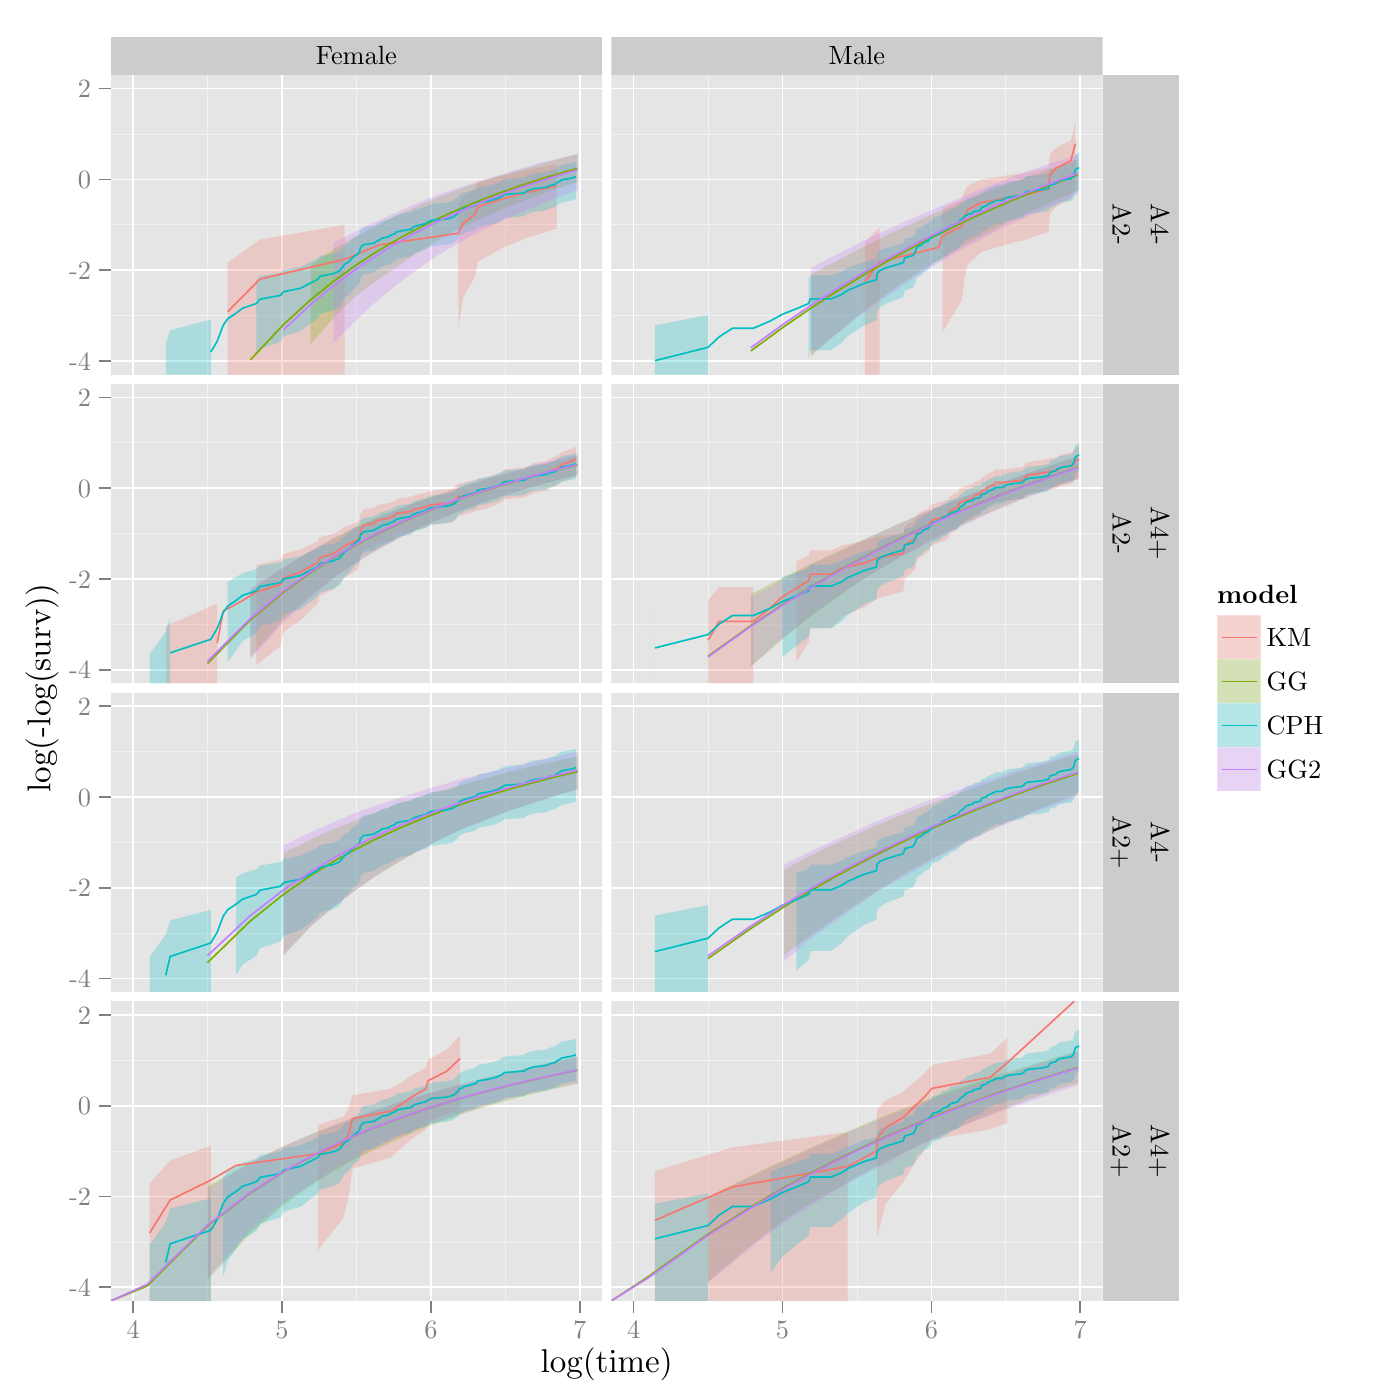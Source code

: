 % Created by tikzDevice version 0.8.1 on 2015-01-31 17:59:06
% !TEX encoding = UTF-8 Unicode
\documentclass[11pt]{memoir}
\nonstopmode

\usepackage{tikz}

\usepackage[active,tightpage,psfixbb]{preview}

\PreviewEnvironment{pgfpicture}

\setlength\PreviewBorder{0pt}

\usepackage{amsmath}
\newcommand{\SweaveOpts}[1]{}  % do not interfere with LaTeX
\newcommand{\SweaveInput}[1]{} % because they are not real TeX commands
\newcommand{\Sexpr}[1]{}       % will only be parsed by R


\usepackage{geometry}
\usepackage{amsmath}
\usepackage{lscape}
\geometry{verbose,tmargin=2.5cm,bmargin=2.5cm,lmargin=2.5cm,rmargin=2.5cm}


\begin{document}

\begin{tikzpicture}[x=1pt,y=1pt]
\definecolor{fillColor}{RGB}{255,255,255}
\path[use as bounding box,fill=fillColor,fill opacity=0.00] (0,0) rectangle (505.89,505.89);
\begin{scope}
\path[clip] (  0.00,  0.00) rectangle (505.89,505.89);
\definecolor{drawColor}{RGB}{255,255,255}
\definecolor{fillColor}{RGB}{255,255,255}

\path[draw=drawColor,line width= 0.6pt,line join=round,line cap=round,fill=fillColor] (  0.00,  0.00) rectangle (505.89,505.89);
\end{scope}
\begin{scope}
\path[clip] ( 40.03,478.81) rectangle (217.57,492.64);
\definecolor{fillColor}{gray}{0.80}

\path[fill=fillColor] ( 40.03,478.81) rectangle (217.57,492.64);
\definecolor{drawColor}{RGB}{0,0,0}

\node[text=drawColor,anchor=base,inner sep=0pt, outer sep=0pt, scale=  0.87] at (128.80,482.43) {Female};
\end{scope}
\begin{scope}
\path[clip] (220.88,478.81) rectangle (398.42,492.64);
\definecolor{fillColor}{gray}{0.80}

\path[fill=fillColor] (220.88,478.81) rectangle (398.42,492.64);
\definecolor{drawColor}{RGB}{0,0,0}

\node[text=drawColor,anchor=base,inner sep=0pt, outer sep=0pt, scale=  0.87] at (309.65,482.43) {Male};
\end{scope}
\begin{scope}
\path[clip] ( 40.03,370.54) rectangle (217.57,478.81);
\definecolor{fillColor}{gray}{0.90}

\path[fill=fillColor] ( 40.03,370.54) rectangle (217.57,478.81);
\definecolor{drawColor}{gray}{0.95}

\path[draw=drawColor,line width= 0.3pt,line join=round] ( 40.03,391.87) --
	(217.57,391.87);

\path[draw=drawColor,line width= 0.3pt,line join=round] ( 40.03,424.67) --
	(217.57,424.67);

\path[draw=drawColor,line width= 0.3pt,line join=round] ( 40.03,457.48) --
	(217.57,457.48);

\path[draw=drawColor,line width= 0.3pt,line join=round] ( 75.00,370.54) --
	( 75.00,478.81);

\path[draw=drawColor,line width= 0.3pt,line join=round] (128.80,370.54) --
	(128.80,478.81);

\path[draw=drawColor,line width= 0.3pt,line join=round] (182.60,370.54) --
	(182.60,478.81);
\definecolor{drawColor}{RGB}{255,255,255}

\path[draw=drawColor,line width= 0.6pt,line join=round] ( 40.03,375.46) --
	(217.57,375.46);

\path[draw=drawColor,line width= 0.6pt,line join=round] ( 40.03,408.27) --
	(217.57,408.27);

\path[draw=drawColor,line width= 0.6pt,line join=round] ( 40.03,441.08) --
	(217.57,441.08);

\path[draw=drawColor,line width= 0.6pt,line join=round] ( 40.03,473.89) --
	(217.57,473.89);

\path[draw=drawColor,line width= 0.6pt,line join=round] ( 48.10,370.54) --
	( 48.10,478.81);

\path[draw=drawColor,line width= 0.6pt,line join=round] (101.90,370.54) --
	(101.90,478.81);

\path[draw=drawColor,line width= 0.6pt,line join=round] (155.70,370.54) --
	(155.70,478.81);

\path[draw=drawColor,line width= 0.6pt,line join=round] (209.50,370.54) --
	(209.50,478.81);
\definecolor{fillColor}{RGB}{248,118,109}

\path[fill=fillColor,fill opacity=0.25] ( 82.25,411.02) --
	( 93.94,419.32) --
	(124.53,424.62) --
	(124.53,370.54) --
	( 93.94,370.54) --
	( 82.25,370.54) --
	cycle;

\path[fill=fillColor,fill opacity=0.25] (165.61,431.98) --
	(167.35,434.87) --
	(171.58,437.48) --
	(172.67,439.89) --
	(180.78,442.16) --
	(189.98,444.36) --
	(201.15,446.51) --
	(201.15,423.27) --
	(189.98,419.80) --
	(180.78,415.88) --
	(172.67,411.33) --
	(171.58,405.76) --
	(167.35,398.37) --
	(165.61,386.85) --
	cycle;
\definecolor{fillColor}{RGB}{124,174,0}

\path[fill=fillColor,fill opacity=0.25] ( 40.03,370.54) --
	( 40.03,370.54) --
	cycle;

\path[fill=fillColor,fill opacity=0.25] (112.28,381.62) --
	(120.57,391.05) --
	(127.76,398.17) --
	(134.10,403.07) --
	(139.76,406.98) --
	(144.89,410.54) --
	(149.57,413.77) --
	(153.88,416.32) --
	(157.87,418.86) --
	(161.58,421.13) --
	(165.05,422.87) --
	(168.31,424.48) --
	(171.39,425.81) --
	(174.29,427.13) --
	(177.05,428.31) --
	(179.68,429.55) --
	(182.18,430.56) --
	(184.57,431.49) --
	(186.86,432.46) --
	(189.06,433.29) --
	(191.17,434.06) --
	(193.20,434.79) --
	(195.16,435.48) --
	(197.04,436.18) --
	(198.87,436.79) --
	(200.63,437.44) --
	(202.34,438.01) --
	(203.99,438.53) --
	(205.60,439.09) --
	(207.16,439.57) --
	(208.68,440.10) --
	(208.68,450.20) --
	(207.16,449.80) --
	(205.60,449.40) --
	(203.99,448.97) --
	(202.34,448.48) --
	(200.63,448.06) --
	(198.87,447.58) --
	(197.04,447.06) --
	(195.16,446.52) --
	(193.20,445.94) --
	(191.17,445.33) --
	(189.06,444.73) --
	(186.86,444.15) --
	(184.57,443.52) --
	(182.18,442.85) --
	(179.68,442.12) --
	(177.05,441.33) --
	(174.29,440.42) --
	(171.39,439.43) --
	(168.31,438.34) --
	(165.05,437.15) --
	(161.58,435.81) --
	(157.87,434.28) --
	(153.88,432.69) --
	(149.57,430.85) --
	(144.89,428.75) --
	(139.76,426.24) --
	(134.10,423.31) --
	(127.76,420.00) --
	(120.57,415.84) --
	(112.28,410.18) --
	cycle;
\definecolor{fillColor}{RGB}{0,191,196}

\path[fill=fillColor,fill opacity=0.25] ( 59.91,370.54) --
	( 61.47,370.54) --
	( 76.17,370.54) --
	( 76.17,390.37) --
	( 61.47,386.58) --
	( 59.91,381.58) --
	cycle;

\path[fill=fillColor,fill opacity=0.25] ( 92.66,377.37) --
	( 93.94,380.00) --
	(101.39,382.31) --
	(102.47,384.37) --
	(108.57,386.24) --
	(114.91,391.01) --
	(115.47,392.39) --
	(120.32,393.68) --
	(122.59,394.90) --
	(124.05,397.15) --
	(124.53,398.20) --
	(125.93,399.20) --
	(127.31,401.09) --
	(129.31,402.86) --
	(129.95,403.71) --
	(130.17,405.31) --
	(131.23,406.81) --
	(135.28,407.53) --
	(136.05,408.23) --
	(137.19,408.91) --
	(137.94,409.57) --
	(140.48,410.22) --
	(141.18,410.84) --
	(142.73,411.47) --
	(143.07,412.09) --
	(145.22,412.70) --
	(148.82,413.30) --
	(148.97,413.90) --
	(150.02,414.49) --
	(153.88,415.68) --
	(154.70,416.27) --
	(155.78,416.88) --
	(161.46,417.49) --
	(163.57,418.10) --
	(164.37,418.70) --
	(164.94,419.30) --
	(165.61,419.89) --
	(165.72,420.47) --
	(166.27,421.04) --
	(167.03,421.04) --
	(167.35,421.63) --
	(169.56,422.21) --
	(171.58,422.79) --
	(172.37,423.36) --
	(172.67,423.92) --
	(175.88,424.47) --
	(178.03,425.02) --
	(179.76,425.57) --
	(180.78,426.12) --
	(181.69,426.66) --
	(182.18,427.20) --
	(189.56,427.74) --
	(189.98,428.29) --
	(191.24,428.83) --
	(192.80,429.37) --
	(197.60,429.93) --
	(198.45,430.49) --
	(200.63,431.05) --
	(201.15,431.62) --
	(202.28,432.18) --
	(203.01,432.74) --
	(206.18,433.31) --
	(208.12,433.90) --
	(208.12,447.43) --
	(206.18,446.88) --
	(203.01,446.34) --
	(202.28,445.81) --
	(201.15,445.28) --
	(200.63,444.75) --
	(198.45,444.23) --
	(197.60,443.71) --
	(192.80,443.19) --
	(191.24,442.69) --
	(189.98,442.19) --
	(189.56,441.69) --
	(182.18,441.19) --
	(181.69,440.70) --
	(180.78,440.21) --
	(179.76,439.72) --
	(178.03,439.23) --
	(175.88,438.73) --
	(172.67,438.24) --
	(172.37,437.74) --
	(171.58,437.24) --
	(169.56,436.73) --
	(167.35,436.22) --
	(167.03,435.70) --
	(166.27,435.70) --
	(165.72,435.21) --
	(165.61,434.71) --
	(164.94,434.21) --
	(164.37,433.70) --
	(163.57,433.19) --
	(161.46,432.67) --
	(155.78,432.16) --
	(154.70,431.64) --
	(153.88,431.14) --
	(150.02,430.13) --
	(148.97,429.63) --
	(148.82,429.13) --
	(145.22,428.63) --
	(143.07,428.12) --
	(142.73,427.61) --
	(141.18,427.09) --
	(140.48,426.57) --
	(137.94,426.05) --
	(137.19,425.51) --
	(136.05,424.97) --
	(135.28,424.41) --
	(131.23,423.84) --
	(130.17,422.66) --
	(129.95,421.43) --
	(129.31,420.79) --
	(127.31,419.46) --
	(125.93,418.07) --
	(124.53,417.35) --
	(124.05,416.61) --
	(122.59,415.04) --
	(120.32,414.22) --
	(115.47,413.36) --
	(114.91,412.47) --
	(108.57,409.53) --
	(102.47,408.45) --
	(101.39,407.31) --
	( 93.94,406.08) --
	( 92.66,404.76) --
	cycle;
\definecolor{fillColor}{RGB}{199,124,255}

\path[fill=fillColor,fill opacity=0.25] ( 40.03,370.54) --
	( 40.03,370.54) --
	cycle;

\path[fill=fillColor,fill opacity=0.25] (120.57,381.93) --
	(127.76,389.29) --
	(134.10,395.29) --
	(139.76,400.08) --
	(144.89,404.13) --
	(149.57,407.66) --
	(153.88,410.63) --
	(157.87,413.41) --
	(161.58,415.67) --
	(165.05,417.68) --
	(168.31,419.49) --
	(171.39,421.13) --
	(174.29,422.63) --
	(177.05,423.98) --
	(179.68,425.20) --
	(182.18,426.37) --
	(184.57,427.49) --
	(186.86,428.50) --
	(189.06,429.44) --
	(191.17,430.32) --
	(193.20,431.15) --
	(195.16,431.97) --
	(197.04,432.81) --
	(198.87,433.50) --
	(200.63,434.15) --
	(202.34,434.82) --
	(203.99,435.40) --
	(205.60,435.99) --
	(207.16,436.53) --
	(208.68,437.08) --
	(208.68,450.17) --
	(207.16,449.85) --
	(205.60,449.46) --
	(203.99,449.04) --
	(202.34,448.68) --
	(200.63,448.31) --
	(198.87,447.92) --
	(197.04,447.51) --
	(195.16,447.07) --
	(193.20,446.44) --
	(191.17,445.80) --
	(189.06,445.21) --
	(186.86,444.59) --
	(184.57,443.93) --
	(182.18,443.20) --
	(179.68,442.41) --
	(177.05,441.68) --
	(174.29,440.86) --
	(171.39,440.00) --
	(168.31,438.91) --
	(165.05,437.81) --
	(161.58,436.65) --
	(157.87,435.33) --
	(153.88,433.73) --
	(149.57,432.00) --
	(144.89,429.83) --
	(139.76,427.53) --
	(134.10,425.05) --
	(127.76,421.85) --
	(120.57,418.23) --
	cycle;
\definecolor{drawColor}{RGB}{248,118,109}

\path[draw=drawColor,line width= 0.6pt,line join=round] ( 82.25,393.22) --
	( 93.94,405.05) --
	(124.53,412.19) --
	(137.19,417.42) --
	(165.61,421.62) --
	(167.35,425.18) --
	(171.58,428.32) --
	(172.67,431.17) --
	(180.78,433.81) --
	(189.98,436.30) --
	(201.15,438.70);
\definecolor{drawColor}{RGB}{124,174,0}

\path[draw=drawColor,line width= 0.6pt,line join=round] ( 90.47,375.85) --
	(102.47,388.62) --
	(112.28,397.58) --
	(120.57,404.25) --
	(127.76,409.46) --
	(134.10,413.66) --
	(139.76,417.13) --
	(144.89,420.06) --
	(149.57,422.58) --
	(153.88,424.77) --
	(157.87,426.70) --
	(161.58,428.41) --
	(165.05,429.95) --
	(168.31,431.34) --
	(171.39,432.61) --
	(174.29,433.76) --
	(177.05,434.83) --
	(179.68,435.81) --
	(182.18,436.72) --
	(184.57,437.57) --
	(186.86,438.37) --
	(189.06,439.11) --
	(191.17,439.81) --
	(193.20,440.47) --
	(195.16,441.09) --
	(197.04,441.68) --
	(198.87,442.24) --
	(200.63,442.77) --
	(202.34,443.27) --
	(203.99,443.75) --
	(205.60,444.21) --
	(207.16,444.65) --
	(208.68,445.08);
\definecolor{drawColor}{RGB}{0,191,196}

\path[draw=drawColor,line width= 0.6pt,line join=round] ( 76.17,378.68) --
	( 78.46,382.53) --
	( 80.66,388.34) --
	( 82.25,390.66) --
	( 85.30,392.70) --
	( 87.71,394.54) --
	( 92.66,396.22) --
	( 93.94,397.76) --
	(101.39,399.17) --
	(102.47,400.48) --
	(108.57,401.71) --
	(114.91,405.02) --
	(115.47,406.02) --
	(120.32,406.98) --
	(122.59,407.89) --
	(124.05,409.61) --
	(124.53,410.42) --
	(125.93,411.21) --
	(127.31,412.72) --
	(129.31,414.16) --
	(129.95,414.85) --
	(130.17,416.18) --
	(131.23,417.44) --
	(135.28,418.05) --
	(136.05,418.65) --
	(137.19,419.23) --
	(137.94,419.80) --
	(140.48,420.35) --
	(141.18,420.90) --
	(142.73,421.45) --
	(143.07,421.99) --
	(145.22,422.52) --
	(148.82,423.06) --
	(148.97,423.58) --
	(150.02,424.11) --
	(153.88,425.16) --
	(154.70,425.70) --
	(155.78,426.24) --
	(161.46,426.78) --
	(163.57,427.32) --
	(164.37,427.86) --
	(164.94,428.39) --
	(165.61,428.92) --
	(165.72,429.44) --
	(166.27,429.96) --
	(167.03,429.96) --
	(167.35,430.49) --
	(169.56,431.03) --
	(171.58,431.55) --
	(172.37,432.07) --
	(172.67,432.59) --
	(175.88,433.10) --
	(178.03,433.62) --
	(179.76,434.12) --
	(180.78,434.63) --
	(181.69,435.14) --
	(182.18,435.64) --
	(189.56,436.15) --
	(189.98,436.67) --
	(191.24,437.18) --
	(192.80,437.70) --
	(197.60,438.22) --
	(198.45,438.75) --
	(200.63,439.29) --
	(201.15,439.83) --
	(202.28,440.37) --
	(203.01,440.91) --
	(206.18,441.46) --
	(208.12,442.02);
\definecolor{drawColor}{RGB}{199,124,255}

\path[draw=drawColor,line width= 0.6pt,line join=round] (102.47,386.73) --
	(112.28,395.87) --
	(120.57,402.70) --
	(127.76,408.03) --
	(134.10,412.32) --
	(139.76,415.88) --
	(144.89,418.88) --
	(149.57,421.46) --
	(153.88,423.70) --
	(157.87,425.68) --
	(161.58,427.43) --
	(165.05,429.01) --
	(168.31,430.43) --
	(171.39,431.73) --
	(174.29,432.92) --
	(177.05,434.01) --
	(179.68,435.01) --
	(182.18,435.95) --
	(184.57,436.82) --
	(186.86,437.63) --
	(189.06,438.39) --
	(191.17,439.10) --
	(193.20,439.78) --
	(195.16,440.42) --
	(197.04,441.02) --
	(198.87,441.59) --
	(200.63,442.13) --
	(202.34,442.65) --
	(203.99,443.14) --
	(205.60,443.61) --
	(207.16,444.06) --
	(208.68,444.50);
\end{scope}
\begin{scope}
\path[clip] ( 40.03,258.96) rectangle (217.57,367.23);
\definecolor{fillColor}{gray}{0.90}

\path[fill=fillColor] ( 40.03,258.96) rectangle (217.57,367.23);
\definecolor{drawColor}{gray}{0.95}

\path[draw=drawColor,line width= 0.3pt,line join=round] ( 40.03,280.28) --
	(217.57,280.28);

\path[draw=drawColor,line width= 0.3pt,line join=round] ( 40.03,313.09) --
	(217.57,313.09);

\path[draw=drawColor,line width= 0.3pt,line join=round] ( 40.03,345.90) --
	(217.57,345.90);

\path[draw=drawColor,line width= 0.3pt,line join=round] ( 75.00,258.96) --
	( 75.00,367.23);

\path[draw=drawColor,line width= 0.3pt,line join=round] (128.80,258.96) --
	(128.80,367.23);

\path[draw=drawColor,line width= 0.3pt,line join=round] (182.60,258.96) --
	(182.60,367.23);
\definecolor{drawColor}{RGB}{255,255,255}

\path[draw=drawColor,line width= 0.6pt,line join=round] ( 40.03,263.88) --
	(217.57,263.88);

\path[draw=drawColor,line width= 0.6pt,line join=round] ( 40.03,296.69) --
	(217.57,296.69);

\path[draw=drawColor,line width= 0.6pt,line join=round] ( 40.03,329.50) --
	(217.57,329.50);

\path[draw=drawColor,line width= 0.6pt,line join=round] ( 40.03,362.31) --
	(217.57,362.31);

\path[draw=drawColor,line width= 0.6pt,line join=round] ( 48.10,258.96) --
	( 48.10,367.23);

\path[draw=drawColor,line width= 0.6pt,line join=round] (101.90,258.96) --
	(101.90,367.23);

\path[draw=drawColor,line width= 0.6pt,line join=round] (155.70,258.96) --
	(155.70,367.23);

\path[draw=drawColor,line width= 0.6pt,line join=round] (209.50,258.96) --
	(209.50,367.23);
\definecolor{fillColor}{RGB}{248,118,109}

\path[fill=fillColor,fill opacity=0.25] ( 59.91,279.73) --
	( 78.46,287.70) --
	( 78.46,258.96) --
	( 59.91,258.96) --
	cycle;

\path[fill=fillColor,fill opacity=0.25] ( 92.66,301.66) --
	(101.39,303.79) --
	(102.47,305.67) --
	(108.57,307.36) --
	(114.91,310.33) --
	(115.47,311.66) --
	(120.32,312.90) --
	(122.59,314.07) --
	(124.05,315.17) --
	(129.31,317.23) --
	(129.95,318.20) --
	(130.17,320.02) --
	(131.23,321.73) --
	(135.28,322.55) --
	(136.05,323.35) --
	(140.48,324.13) --
	(142.73,324.89) --
	(143.07,325.64) --
	(148.82,326.37) --
	(150.02,327.10) --
	(153.88,327.81) --
	(155.78,328.52) --
	(163.57,329.22) --
	(164.37,329.91) --
	(164.94,330.60) --
	(165.72,331.28) --
	(167.03,331.28) --
	(169.56,331.99) --
	(172.37,332.70) --
	(175.88,333.41) --
	(178.03,334.12) --
	(179.76,334.84) --
	(181.69,335.56) --
	(182.18,336.28) --
	(189.56,337.01) --
	(191.24,337.76) --
	(192.80,338.51) --
	(197.60,339.28) --
	(198.45,340.07) --
	(200.63,340.88) --
	(202.28,341.72) --
	(203.01,342.60) --
	(206.18,343.51) --
	(208.12,344.47) --
	(208.12,333.71) --
	(206.18,332.81) --
	(203.01,331.94) --
	(202.28,331.09) --
	(200.63,330.25) --
	(198.45,329.42) --
	(197.60,328.60) --
	(192.80,327.79) --
	(191.24,326.99) --
	(189.56,326.18) --
	(182.18,325.38) --
	(181.69,324.57) --
	(179.76,323.76) --
	(178.03,322.95) --
	(175.88,322.13) --
	(172.37,321.31) --
	(169.56,320.47) --
	(167.03,319.63) --
	(165.72,319.63) --
	(164.94,318.79) --
	(164.37,317.94) --
	(163.57,317.07) --
	(155.78,316.19) --
	(153.88,315.28) --
	(150.02,314.35) --
	(148.82,313.40) --
	(143.07,312.42) --
	(142.73,311.41) --
	(140.48,310.37) --
	(136.05,309.29) --
	(135.28,308.17) --
	(131.23,306.99) --
	(130.17,304.49) --
	(129.95,301.70) --
	(129.31,300.18) --
	(124.05,296.81) --
	(122.59,294.92) --
	(120.32,292.85) --
	(115.47,290.56) --
	(114.91,288.00) --
	(108.57,281.70) --
	(102.47,277.63) --
	(101.39,272.51) --
	( 92.66,265.57) --
	cycle;
\definecolor{fillColor}{RGB}{124,174,0}

\path[fill=fillColor,fill opacity=0.25] ( 40.03,258.96) --
	( 40.03,258.96) --
	cycle;

\path[fill=fillColor,fill opacity=0.25] ( 90.47,268.61) --
	(102.47,281.92) --
	(112.28,290.78) --
	(120.57,297.28) --
	(127.76,302.22) --
	(134.10,306.04) --
	(139.76,309.23) --
	(144.89,312.01) --
	(149.57,314.15) --
	(153.88,316.09) --
	(157.87,317.84) --
	(161.58,319.38) --
	(165.05,320.77) --
	(168.31,322.05) --
	(171.39,323.16) --
	(174.29,324.27) --
	(177.05,325.29) --
	(179.68,326.14) --
	(182.18,326.93) --
	(184.57,327.65) --
	(186.86,328.35) --
	(189.06,329.04) --
	(191.17,329.63) --
	(193.20,330.22) --
	(195.16,330.74) --
	(197.04,331.23) --
	(198.87,331.69) --
	(200.63,332.19) --
	(202.34,332.63) --
	(203.99,333.04) --
	(205.60,333.42) --
	(207.16,333.80) --
	(208.68,334.17) --
	(208.68,341.15) --
	(207.16,340.81) --
	(205.60,340.42) --
	(203.99,339.99) --
	(202.34,339.59) --
	(200.63,339.14) --
	(198.87,338.70) --
	(197.04,338.23) --
	(195.16,337.78) --
	(193.20,337.30) --
	(191.17,336.81) --
	(189.06,336.29) --
	(186.86,335.73) --
	(184.57,335.14) --
	(182.18,334.47) --
	(179.68,333.79) --
	(177.05,333.01) --
	(174.29,332.18) --
	(171.39,331.29) --
	(168.31,330.32) --
	(165.05,329.31) --
	(161.58,328.13) --
	(157.87,326.95) --
	(153.88,325.59) --
	(149.57,324.08) --
	(144.89,322.23) --
	(139.76,320.25) --
	(134.10,317.92) --
	(127.76,315.06) --
	(120.57,311.40) --
	(112.28,306.65) --
	(102.47,300.70) --
	( 90.47,292.62) --
	cycle;
\definecolor{fillColor}{RGB}{0,191,196}

\path[fill=fillColor,fill opacity=0.25] ( 54.07,258.96) --
	( 59.91,258.96) --
	( 61.47,258.96) --
	( 61.47,282.46) --
	( 59.91,277.55) --
	( 54.07,269.57) --
	cycle;

\path[fill=fillColor,fill opacity=0.25] ( 82.25,266.72) --
	( 85.30,270.81) --
	( 87.71,274.20) --
	( 92.66,277.10) --
	( 93.94,279.63) --
	(101.39,281.88) --
	(102.47,283.89) --
	(108.57,285.73) --
	(114.91,290.43) --
	(115.47,291.80) --
	(120.32,293.09) --
	(122.59,294.30) --
	(124.05,296.54) --
	(124.53,297.59) --
	(125.93,298.59) --
	(127.31,300.49) --
	(129.31,302.27) --
	(129.95,303.11) --
	(130.17,304.72) --
	(131.23,306.22) --
	(135.28,306.94) --
	(136.05,307.64) --
	(137.19,308.32) --
	(137.94,308.99) --
	(140.48,309.64) --
	(141.18,310.27) --
	(142.73,310.90) --
	(143.07,311.53) --
	(145.22,312.14) --
	(148.82,312.74) --
	(148.97,313.34) --
	(150.02,313.94) --
	(153.88,315.12) --
	(154.70,315.72) --
	(155.78,316.32) --
	(161.46,316.92) --
	(163.57,317.52) --
	(164.37,318.11) --
	(164.94,318.70) --
	(165.61,319.28) --
	(165.72,319.84) --
	(166.27,320.41) --
	(167.03,320.41) --
	(167.35,320.99) --
	(169.56,321.56) --
	(171.58,322.13) --
	(172.37,322.68) --
	(172.67,323.24) --
	(175.88,323.79) --
	(178.03,324.33) --
	(179.76,324.87) --
	(180.78,325.41) --
	(181.69,325.94) --
	(182.18,326.48) --
	(189.56,327.01) --
	(189.98,327.55) --
	(191.24,328.08) --
	(192.80,328.61) --
	(197.60,329.15) --
	(198.45,329.69) --
	(200.63,330.24) --
	(201.15,330.78) --
	(202.28,331.32) --
	(203.01,331.87) --
	(206.18,332.42) --
	(208.12,332.97) --
	(208.12,342.20) --
	(206.18,341.64) --
	(203.01,341.09) --
	(202.28,340.54) --
	(201.15,340.01) --
	(200.63,339.47) --
	(198.45,338.94) --
	(197.60,338.41) --
	(192.80,337.90) --
	(191.24,337.39) --
	(189.98,336.89) --
	(189.56,336.38) --
	(182.18,335.89) --
	(181.69,335.40) --
	(180.78,334.91) --
	(179.76,334.42) --
	(178.03,333.93) --
	(175.88,333.43) --
	(172.67,332.94) --
	(172.37,332.44) --
	(171.58,331.95) --
	(169.56,331.44) --
	(167.35,330.93) --
	(167.03,330.41) --
	(166.27,330.41) --
	(165.72,329.92) --
	(165.61,329.43) --
	(164.94,328.93) --
	(164.37,328.42) --
	(163.57,327.91) --
	(161.46,327.40) --
	(155.78,326.89) --
	(154.70,326.38) --
	(153.88,325.88) --
	(150.02,324.90) --
	(148.97,324.41) --
	(148.82,323.92) --
	(145.22,323.42) --
	(143.07,322.92) --
	(142.73,322.42) --
	(141.18,321.92) --
	(140.48,321.41) --
	(137.94,320.90) --
	(137.19,320.38) --
	(136.05,319.84) --
	(135.28,319.30) --
	(131.23,318.74) --
	(130.17,317.59) --
	(129.95,316.39) --
	(129.31,315.77) --
	(127.31,314.47) --
	(125.93,313.12) --
	(124.53,312.42) --
	(124.05,311.70) --
	(122.59,310.18) --
	(120.32,309.38) --
	(115.47,308.55) --
	(114.91,307.68) --
	(108.57,304.84) --
	(102.47,303.79) --
	(101.39,302.68) --
	( 93.94,301.49) --
	( 92.66,300.21) --
	( 87.71,298.82) --
	( 85.30,297.30) --
	( 82.25,295.64) --
	cycle;
\definecolor{fillColor}{RGB}{199,124,255}

\path[fill=fillColor,fill opacity=0.25] ( 40.03,258.96) --
	( 40.03,258.96) --
	cycle;

\path[fill=fillColor,fill opacity=0.25] ( 90.47,267.53) --
	(102.47,281.04) --
	(112.28,289.89) --
	(120.57,296.81) --
	(127.76,301.92) --
	(134.10,305.83) --
	(139.76,308.86) --
	(144.89,311.76) --
	(149.57,314.07) --
	(153.88,316.14) --
	(157.87,317.85) --
	(161.58,319.37) --
	(165.05,320.74) --
	(168.31,321.97) --
	(171.39,323.15) --
	(174.29,324.23) --
	(177.05,325.18) --
	(179.68,326.02) --
	(182.18,326.84) --
	(184.57,327.66) --
	(186.86,328.34) --
	(189.06,328.98) --
	(191.17,329.57) --
	(193.20,330.16) --
	(195.16,330.72) --
	(197.04,331.24) --
	(198.87,331.72) --
	(200.63,332.18) --
	(202.34,332.63) --
	(203.99,333.06) --
	(205.60,333.50) --
	(207.16,333.91) --
	(208.68,334.26) --
	(208.68,341.72) --
	(207.16,341.34) --
	(205.60,340.95) --
	(203.99,340.54) --
	(202.34,340.16) --
	(200.63,339.70) --
	(198.87,339.21) --
	(197.04,338.76) --
	(195.16,338.20) --
	(193.20,337.67) --
	(191.17,337.13) --
	(189.06,336.57) --
	(186.86,335.92) --
	(184.57,335.26) --
	(182.18,334.59) --
	(179.68,333.92) --
	(177.05,333.13) --
	(174.29,332.24) --
	(171.39,331.36) --
	(168.31,330.37) --
	(165.05,329.24) --
	(161.58,328.10) --
	(157.87,326.84) --
	(153.88,325.45) --
	(149.57,323.89) --
	(144.89,322.08) --
	(139.76,319.99) --
	(134.10,317.58) --
	(127.76,314.73) --
	(120.57,311.22) --
	(112.28,306.91) --
	(102.47,300.96) --
	( 90.47,293.42) --
	cycle;
\definecolor{drawColor}{RGB}{248,118,109}

\path[draw=drawColor,line width= 0.6pt,line join=round] ( 78.46,273.43) --
	( 80.66,285.08) --
	( 87.71,288.88) --
	( 92.66,292.02) --
	(101.39,294.69) --
	(102.47,297.03) --
	(108.57,299.11) --
	(114.91,302.71) --
	(115.47,304.29) --
	(120.32,305.76) --
	(122.59,307.14) --
	(124.05,308.44) --
	(129.31,310.83) --
	(129.95,311.94) --
	(130.17,314.03) --
	(131.23,315.96) --
	(135.28,316.89) --
	(136.05,317.78) --
	(140.48,318.65) --
	(142.73,319.50) --
	(143.07,320.33) --
	(148.82,321.14) --
	(150.02,321.93) --
	(153.88,322.72) --
	(155.78,323.49) --
	(163.57,324.24) --
	(164.37,324.99) --
	(164.94,325.73) --
	(165.72,326.47) --
	(167.03,326.47) --
	(169.56,327.22) --
	(172.37,327.97) --
	(175.88,328.72) --
	(178.03,329.47) --
	(179.76,330.22) --
	(181.69,330.97) --
	(182.18,331.72) --
	(189.56,332.48) --
	(191.24,333.24) --
	(192.80,334.01) --
	(197.60,334.80) --
	(198.45,335.60) --
	(200.63,336.41) --
	(202.28,337.25) --
	(203.01,338.12) --
	(206.18,339.02) --
	(208.12,339.96);
\definecolor{drawColor}{RGB}{124,174,0}

\path[draw=drawColor,line width= 0.6pt,line join=round] ( 74.99,266.13) --
	( 90.47,281.85) --
	(102.47,291.91) --
	(112.28,298.99) --
	(120.57,304.30) --
	(127.76,308.46) --
	(134.10,311.84) --
	(139.76,314.64) --
	(144.89,317.02) --
	(149.57,319.07) --
	(153.88,320.86) --
	(157.87,322.45) --
	(161.58,323.86) --
	(165.05,325.13) --
	(168.31,326.29) --
	(171.39,327.34) --
	(174.29,328.30) --
	(177.05,329.19) --
	(179.68,330.02) --
	(182.18,330.78) --
	(184.57,331.50) --
	(186.86,332.16) --
	(189.06,332.79) --
	(191.17,333.38) --
	(193.20,333.94) --
	(195.16,334.47) --
	(197.04,334.97) --
	(198.87,335.45) --
	(200.63,335.90) --
	(202.34,336.33) --
	(203.99,336.74) --
	(205.60,337.13) --
	(207.16,337.51) --
	(208.68,337.87);
\definecolor{drawColor}{RGB}{0,191,196}

\path[draw=drawColor,line width= 0.6pt,line join=round] ( 61.47,269.97) --
	( 76.17,274.88) --
	( 78.46,278.73) --
	( 80.66,284.55) --
	( 82.25,286.86) --
	( 85.30,288.90) --
	( 87.71,290.75) --
	( 92.66,292.43) --
	( 93.94,293.96) --
	(101.39,295.38) --
	(102.47,296.69) --
	(108.57,297.92) --
	(114.91,301.23) --
	(115.47,302.23) --
	(120.32,303.18) --
	(122.59,304.09) --
	(124.05,305.81) --
	(124.53,306.63) --
	(125.93,307.42) --
	(127.31,308.93) --
	(129.31,310.37) --
	(129.95,311.06) --
	(130.17,312.39) --
	(131.23,313.65) --
	(135.28,314.26) --
	(136.05,314.85) --
	(137.19,315.43) --
	(137.94,316.00) --
	(140.48,316.56) --
	(141.18,317.11) --
	(142.73,317.65) --
	(143.07,318.20) --
	(145.22,318.73) --
	(148.82,319.26) --
	(148.97,319.79) --
	(150.02,320.32) --
	(153.88,321.37) --
	(154.70,321.90) --
	(155.78,322.44) --
	(161.46,322.98) --
	(163.57,323.52) --
	(164.37,324.06) --
	(164.94,324.60) --
	(165.61,325.13) --
	(165.72,325.65) --
	(166.27,326.16) --
	(167.03,326.16) --
	(167.35,326.70) --
	(169.56,327.23) --
	(171.58,327.76) --
	(172.37,328.28) --
	(172.67,328.80) --
	(175.88,329.31) --
	(178.03,329.82) --
	(179.76,330.33) --
	(180.78,330.84) --
	(181.69,331.34) --
	(182.18,331.85) --
	(189.56,332.36) --
	(189.98,332.87) --
	(191.24,333.39) --
	(192.80,333.90) --
	(197.60,334.43) --
	(198.45,334.96) --
	(200.63,335.50) --
	(201.15,336.03) --
	(202.28,336.57) --
	(203.01,337.12) --
	(206.18,337.67) --
	(208.12,338.23);
\definecolor{drawColor}{RGB}{199,124,255}

\path[draw=drawColor,line width= 0.6pt,line join=round] ( 74.99,266.92) --
	( 90.47,282.40) --
	(102.47,292.33) --
	(112.28,299.33) --
	(120.57,304.59) --
	(127.76,308.72) --
	(134.10,312.06) --
	(139.76,314.85) --
	(144.89,317.21) --
	(149.57,319.25) --
	(153.88,321.03) --
	(157.87,322.61) --
	(161.58,324.02) --
	(165.05,325.29) --
	(168.31,326.44) --
	(171.39,327.49) --
	(174.29,328.45) --
	(177.05,329.34) --
	(179.68,330.16) --
	(182.18,330.92) --
	(184.57,331.63) --
	(186.86,332.30) --
	(189.06,332.93) --
	(191.17,333.52) --
	(193.20,334.08) --
	(195.16,334.60) --
	(197.04,335.10) --
	(198.87,335.58) --
	(200.63,336.03) --
	(202.34,336.46) --
	(203.99,336.87) --
	(205.60,337.27) --
	(207.16,337.65) --
	(208.68,338.01);
\end{scope}
\begin{scope}
\path[clip] ( 40.03,147.38) rectangle (217.57,255.65);
\definecolor{fillColor}{gray}{0.90}

\path[fill=fillColor] ( 40.03,147.38) rectangle (217.57,255.65);
\definecolor{drawColor}{gray}{0.95}

\path[draw=drawColor,line width= 0.3pt,line join=round] ( 40.03,168.70) --
	(217.57,168.70);

\path[draw=drawColor,line width= 0.3pt,line join=round] ( 40.03,201.51) --
	(217.57,201.51);

\path[draw=drawColor,line width= 0.3pt,line join=round] ( 40.03,234.32) --
	(217.57,234.32);

\path[draw=drawColor,line width= 0.3pt,line join=round] ( 75.00,147.38) --
	( 75.00,255.65);

\path[draw=drawColor,line width= 0.3pt,line join=round] (128.80,147.38) --
	(128.80,255.65);

\path[draw=drawColor,line width= 0.3pt,line join=round] (182.60,147.38) --
	(182.60,255.65);
\definecolor{drawColor}{RGB}{255,255,255}

\path[draw=drawColor,line width= 0.6pt,line join=round] ( 40.03,152.30) --
	(217.57,152.30);

\path[draw=drawColor,line width= 0.6pt,line join=round] ( 40.03,185.11) --
	(217.57,185.11);

\path[draw=drawColor,line width= 0.6pt,line join=round] ( 40.03,217.92) --
	(217.57,217.92);

\path[draw=drawColor,line width= 0.6pt,line join=round] ( 40.03,250.73) --
	(217.57,250.73);

\path[draw=drawColor,line width= 0.6pt,line join=round] ( 48.10,147.38) --
	( 48.10,255.65);

\path[draw=drawColor,line width= 0.6pt,line join=round] (101.90,147.38) --
	(101.90,255.65);

\path[draw=drawColor,line width= 0.6pt,line join=round] (155.70,147.38) --
	(155.70,255.65);

\path[draw=drawColor,line width= 0.6pt,line join=round] (209.50,147.38) --
	(209.50,255.65);
\definecolor{fillColor}{RGB}{124,174,0}

\path[fill=fillColor,fill opacity=0.25] ( 40.03,147.38) --
	( 40.03,147.38) --
	cycle;

\path[fill=fillColor,fill opacity=0.25] (102.47,160.97) --
	(112.28,171.21) --
	(120.57,178.38) --
	(127.76,183.76) --
	(134.10,188.29) --
	(139.76,191.80) --
	(144.89,194.76) --
	(149.57,197.58) --
	(153.88,199.90) --
	(157.87,201.99) --
	(161.58,203.83) --
	(165.05,205.46) --
	(168.31,206.91) --
	(171.39,208.16) --
	(174.29,209.27) --
	(177.05,210.26) --
	(179.68,211.32) --
	(182.18,212.29) --
	(184.57,213.14) --
	(186.86,213.92) --
	(189.06,214.65) --
	(191.17,215.38) --
	(193.20,216.08) --
	(195.16,216.72) --
	(197.04,217.32) --
	(198.87,217.86) --
	(200.63,218.38) --
	(202.34,218.86) --
	(203.99,219.35) --
	(205.60,219.77) --
	(207.16,220.19) --
	(208.68,220.59) --
	(208.68,232.59) --
	(207.16,232.20) --
	(205.60,231.82) --
	(203.99,231.49) --
	(202.34,231.12) --
	(200.63,230.77) --
	(198.87,230.36) --
	(197.04,230.02) --
	(195.16,229.62) --
	(193.20,229.16) --
	(191.17,228.69) --
	(189.06,228.21) --
	(186.86,227.63) --
	(184.57,227.05) --
	(182.18,226.44) --
	(179.68,225.78) --
	(177.05,225.09) --
	(174.29,224.31) --
	(171.39,223.55) --
	(168.31,222.74) --
	(165.05,221.72) --
	(161.58,220.79) --
	(157.87,219.77) --
	(153.88,218.60) --
	(149.57,217.20) --
	(144.89,215.78) --
	(139.76,213.92) --
	(134.10,211.72) --
	(127.76,209.17) --
	(120.57,206.24) --
	(112.28,202.51) --
	(102.47,197.67) --
	cycle;
\definecolor{fillColor}{RGB}{0,191,196}

\path[fill=fillColor,fill opacity=0.25] ( 54.07,147.38) --
	( 59.91,147.38) --
	( 61.47,147.38) --
	( 76.17,147.38) --
	( 76.17,177.13) --
	( 61.47,173.29) --
	( 59.91,168.23) --
	( 54.07,160.07) --
	cycle;

\path[fill=fillColor,fill opacity=0.25] ( 85.30,153.50) --
	( 87.71,157.35) --
	( 92.66,160.56) --
	( 93.94,163.31) --
	(101.39,165.70) --
	(102.47,167.83) --
	(108.57,169.75) --
	(114.91,174.64) --
	(115.47,176.04) --
	(120.32,177.35) --
	(122.59,178.59) --
	(124.05,180.88) --
	(124.53,181.94) --
	(125.93,182.94) --
	(127.31,184.82) --
	(129.31,186.57) --
	(129.95,187.40) --
	(130.17,188.99) --
	(131.23,190.48) --
	(135.28,191.20) --
	(136.05,191.89) --
	(137.19,192.58) --
	(137.94,193.24) --
	(140.48,193.87) --
	(141.18,194.50) --
	(142.73,195.11) --
	(143.07,195.72) --
	(145.22,196.32) --
	(148.82,196.91) --
	(148.97,197.49) --
	(150.02,198.06) --
	(153.88,199.19) --
	(154.70,199.76) --
	(155.78,200.33) --
	(161.46,200.89) --
	(163.57,201.45) --
	(164.37,202.00) --
	(164.94,202.55) --
	(165.61,203.10) --
	(165.72,203.64) --
	(166.27,204.17) --
	(167.03,204.17) --
	(167.35,204.71) --
	(169.56,205.24) --
	(171.58,205.77) --
	(172.37,206.29) --
	(172.67,206.81) --
	(175.88,207.32) --
	(178.03,207.83) --
	(179.76,208.34) --
	(180.78,208.85) --
	(181.69,209.35) --
	(182.18,209.85) --
	(189.56,210.36) --
	(189.98,210.89) --
	(191.24,211.40) --
	(192.80,211.92) --
	(197.60,212.44) --
	(198.45,212.98) --
	(200.63,213.52) --
	(201.15,214.07) --
	(202.28,214.61) --
	(203.01,215.16) --
	(206.18,215.72) --
	(208.12,216.29) --
	(208.12,235.41) --
	(206.18,234.86) --
	(203.01,234.31) --
	(202.28,233.76) --
	(201.15,233.23) --
	(200.63,232.69) --
	(198.45,232.16) --
	(197.60,231.63) --
	(192.80,231.10) --
	(191.24,230.59) --
	(189.98,230.08) --
	(189.56,229.56) --
	(182.18,229.05) --
	(181.69,228.55) --
	(180.78,228.04) --
	(179.76,227.53) --
	(178.03,227.02) --
	(175.88,226.51) --
	(172.67,226.00) --
	(172.37,225.48) --
	(171.58,224.96) --
	(169.56,224.43) --
	(167.35,223.90) --
	(167.03,223.36) --
	(166.27,223.36) --
	(165.72,222.86) --
	(165.61,222.34) --
	(164.94,221.82) --
	(164.37,221.29) --
	(163.57,220.75) --
	(161.46,220.22) --
	(155.78,219.68) --
	(154.70,219.15) --
	(153.88,218.63) --
	(150.02,217.60) --
	(148.97,217.09) --
	(148.82,216.58) --
	(145.22,216.06) --
	(143.07,215.55) --
	(142.73,215.02) --
	(141.18,214.49) --
	(140.48,213.97) --
	(137.94,213.44) --
	(137.19,212.90) --
	(136.05,212.34) --
	(135.28,211.78) --
	(131.23,211.20) --
	(130.17,210.00) --
	(129.95,208.74) --
	(129.31,208.09) --
	(127.31,206.73) --
	(125.93,205.32) --
	(124.53,204.59) --
	(124.05,203.83) --
	(122.59,202.25) --
	(120.32,201.41) --
	(115.47,200.54) --
	(114.91,199.63) --
	(108.57,196.65) --
	(102.47,195.55) --
	(101.39,194.38) --
	( 93.94,193.13) --
	( 92.66,191.78) --
	( 87.71,190.32) --
	( 85.30,188.73) --
	cycle;
\definecolor{fillColor}{RGB}{199,124,255}

\path[fill=fillColor,fill opacity=0.25] ( 40.03,147.38) --
	( 40.03,147.38) --
	cycle;

\path[fill=fillColor,fill opacity=0.25] (102.47,160.55) --
	(112.28,171.07) --
	(120.57,178.17) --
	(127.76,183.48) --
	(134.10,188.18) --
	(139.76,192.01) --
	(144.89,194.88) --
	(149.57,197.57) --
	(153.88,199.80) --
	(157.87,201.86) --
	(161.58,203.71) --
	(165.05,205.34) --
	(168.31,206.74) --
	(171.39,207.84) --
	(174.29,209.06) --
	(177.05,210.17) --
	(179.68,211.20) --
	(182.18,212.15) --
	(184.57,213.01) --
	(186.86,213.74) --
	(189.06,214.43) --
	(191.17,215.08) --
	(193.20,215.79) --
	(195.16,216.41) --
	(197.04,216.95) --
	(198.87,217.58) --
	(200.63,218.21) --
	(202.34,218.80) --
	(203.99,219.29) --
	(205.60,219.75) --
	(207.16,220.24) --
	(208.68,220.66) --
	(208.68,234.19) --
	(207.16,233.86) --
	(205.60,233.52) --
	(203.99,233.15) --
	(202.34,232.77) --
	(200.63,232.35) --
	(198.87,231.93) --
	(197.04,231.54) --
	(195.16,231.15) --
	(193.20,230.72) --
	(191.17,230.23) --
	(189.06,229.71) --
	(186.86,229.16) --
	(184.57,228.63) --
	(182.18,228.09) --
	(179.68,227.50) --
	(177.05,226.91) --
	(174.29,226.23) --
	(171.39,225.51) --
	(168.31,224.85) --
	(165.05,223.96) --
	(161.58,222.83) --
	(157.87,221.85) --
	(153.88,220.53) --
	(149.57,219.13) --
	(144.89,217.77) --
	(139.76,216.08) --
	(134.10,214.19) --
	(127.76,211.89) --
	(120.57,208.83) --
	(112.28,205.13) --
	(102.47,200.46) --
	cycle;
\definecolor{drawColor}{RGB}{124,174,0}

\path[draw=drawColor,line width= 0.6pt,line join=round] ( 74.99,158.05) --
	( 90.47,173.09) --
	(102.47,182.72) --
	(112.28,189.51) --
	(120.57,194.61) --
	(127.76,198.60) --
	(134.10,201.85) --
	(139.76,204.55) --
	(144.89,206.84) --
	(149.57,208.82) --
	(153.88,210.55) --
	(157.87,212.08) --
	(161.58,213.44) --
	(165.05,214.67) --
	(168.31,215.79) --
	(171.39,216.81) --
	(174.29,217.74) --
	(177.05,218.60) --
	(179.68,219.40) --
	(182.18,220.14) --
	(184.57,220.84) --
	(186.86,221.49) --
	(189.06,222.10) --
	(191.17,222.67) --
	(193.20,223.21) --
	(195.16,223.72) --
	(197.04,224.21) --
	(198.87,224.67) --
	(200.63,225.11) --
	(202.34,225.53) --
	(203.99,225.93) --
	(205.60,226.31) --
	(207.16,226.68) --
	(208.68,227.03);
\definecolor{drawColor}{RGB}{0,191,196}

\path[draw=drawColor,line width= 0.6pt,line join=round] ( 59.91,153.49) --
	( 61.47,160.24) --
	( 76.17,165.15) --
	( 78.46,169.00) --
	( 80.66,174.81) --
	( 82.25,177.13) --
	( 85.30,179.17) --
	( 87.71,181.01) --
	( 92.66,182.69) --
	( 93.94,184.23) --
	(101.39,185.64) --
	(102.47,186.96) --
	(108.57,188.19) --
	(114.91,191.49) --
	(115.47,192.49) --
	(120.32,193.45) --
	(122.59,194.36) --
	(124.05,196.08) --
	(124.53,196.90) --
	(125.93,197.68) --
	(127.31,199.19) --
	(129.31,200.63) --
	(129.95,201.32) --
	(130.17,202.65) --
	(131.23,203.91) --
	(135.28,204.52) --
	(136.05,205.12) --
	(137.19,205.70) --
	(137.94,206.27) --
	(140.48,206.82) --
	(141.18,207.37) --
	(142.73,207.92) --
	(143.07,208.46) --
	(145.22,209.00) --
	(148.82,209.53) --
	(148.97,210.05) --
	(150.02,210.58) --
	(153.88,211.63) --
	(154.70,212.17) --
	(155.78,212.71) --
	(161.46,213.25) --
	(163.57,213.79) --
	(164.37,214.33) --
	(164.94,214.86) --
	(165.61,215.39) --
	(165.72,215.91) --
	(166.27,216.43) --
	(167.03,216.43) --
	(167.35,216.97) --
	(169.56,217.50) --
	(171.58,218.03) --
	(172.37,218.55) --
	(172.67,219.06) --
	(175.88,219.58) --
	(178.03,220.09) --
	(179.76,220.60) --
	(180.78,221.10) --
	(181.69,221.61) --
	(182.18,222.11) --
	(189.56,222.62) --
	(189.98,223.14) --
	(191.24,223.65) --
	(192.80,224.17) --
	(197.60,224.69) --
	(198.45,225.23) --
	(200.63,225.76) --
	(201.15,226.30) --
	(202.28,226.84) --
	(203.01,227.38) --
	(206.18,227.93) --
	(208.12,228.49);
\definecolor{drawColor}{RGB}{199,124,255}

\path[draw=drawColor,line width= 0.6pt,line join=round] ( 74.99,160.58) --
	( 90.47,175.05) --
	(102.47,184.34) --
	(112.28,190.91) --
	(120.57,195.85) --
	(127.76,199.74) --
	(134.10,202.89) --
	(139.76,205.52) --
	(144.89,207.75) --
	(149.57,209.69) --
	(153.88,211.37) --
	(157.87,212.87) --
	(161.58,214.21) --
	(165.05,215.41) --
	(168.31,216.51) --
	(171.39,217.50) --
	(174.29,218.42) --
	(177.05,219.27) --
	(179.68,220.05) --
	(182.18,220.78) --
	(184.57,221.46) --
	(186.86,222.10) --
	(189.06,222.70) --
	(191.17,223.26) --
	(193.20,223.79) --
	(195.16,224.30) --
	(197.04,224.78) --
	(198.87,225.23) --
	(200.63,225.67) --
	(202.34,226.08) --
	(203.99,226.47) --
	(205.60,226.85) --
	(207.16,227.21) --
	(208.68,227.56);
\end{scope}
\begin{scope}
\path[clip] ( 40.03, 35.80) rectangle (217.57,144.07);
\definecolor{fillColor}{gray}{0.90}

\path[fill=fillColor] ( 40.03, 35.80) rectangle (217.57,144.07);
\definecolor{drawColor}{gray}{0.95}

\path[draw=drawColor,line width= 0.3pt,line join=round] ( 40.03, 57.12) --
	(217.57, 57.12);

\path[draw=drawColor,line width= 0.3pt,line join=round] ( 40.03, 89.93) --
	(217.57, 89.93);

\path[draw=drawColor,line width= 0.3pt,line join=round] ( 40.03,122.74) --
	(217.57,122.74);

\path[draw=drawColor,line width= 0.3pt,line join=round] ( 75.00, 35.80) --
	( 75.00,144.07);

\path[draw=drawColor,line width= 0.3pt,line join=round] (128.80, 35.80) --
	(128.80,144.07);

\path[draw=drawColor,line width= 0.3pt,line join=round] (182.60, 35.80) --
	(182.60,144.07);
\definecolor{drawColor}{RGB}{255,255,255}

\path[draw=drawColor,line width= 0.6pt,line join=round] ( 40.03, 40.72) --
	(217.57, 40.72);

\path[draw=drawColor,line width= 0.6pt,line join=round] ( 40.03, 73.53) --
	(217.57, 73.53);

\path[draw=drawColor,line width= 0.6pt,line join=round] ( 40.03,106.34) --
	(217.57,106.34);

\path[draw=drawColor,line width= 0.6pt,line join=round] ( 40.03,139.14) --
	(217.57,139.14);

\path[draw=drawColor,line width= 0.6pt,line join=round] ( 48.10, 35.80) --
	( 48.10,144.07);

\path[draw=drawColor,line width= 0.6pt,line join=round] (101.90, 35.80) --
	(101.90,144.07);

\path[draw=drawColor,line width= 0.6pt,line join=round] (155.70, 35.80) --
	(155.70,144.07);

\path[draw=drawColor,line width= 0.6pt,line join=round] (209.50, 35.80) --
	(209.50,144.07);
\definecolor{fillColor}{RGB}{248,118,109}

\path[fill=fillColor,fill opacity=0.25] ( 54.07, 78.16) --
	( 61.47, 86.52) --
	( 76.17, 91.88) --
	( 76.17, 35.80) --
	( 61.47, 35.80) --
	( 54.07, 35.80) --
	cycle;

\path[fill=fillColor,fill opacity=0.25] (114.91, 99.40) --
	(124.05,102.39) --
	(125.93,105.12) --
	(127.31,110.10) --
	(141.18,112.49) --
	(145.22,114.90) --
	(148.97,117.38) --
	(153.88,120.03) --
	(154.70,123.00) --
	(161.46,126.61) --
	(166.27,131.84) --
	(166.27,105.18) --
	(161.46,103.44) --
	(154.70,100.66) --
	(153.88, 97.68) --
	(148.97, 94.54) --
	(145.22, 91.21) --
	(141.18, 87.60) --
	(127.31, 83.57) --
	(125.93, 73.23) --
	(124.05, 65.75) --
	(114.91, 54.12) --
	cycle;
\definecolor{fillColor}{RGB}{124,174,0}

\path[fill=fillColor,fill opacity=0.25] ( 40.03, 35.80) --
	( 40.03, 35.80) --
	cycle;

\path[fill=fillColor,fill opacity=0.25] ( 74.99, 43.54) --
	( 90.47, 60.21) --
	(102.47, 70.43) --
	(112.28, 77.46) --
	(120.57, 82.75) --
	(127.76, 86.65) --
	(134.10, 89.77) --
	(139.76, 92.47) --
	(144.89, 94.70) --
	(149.57, 96.75) --
	(153.88, 98.53) --
	(157.87,100.07) --
	(161.58,101.43) --
	(165.05,102.63) --
	(168.31,103.75) --
	(171.39,104.71) --
	(174.29,105.62) --
	(177.05,106.44) --
	(179.68,107.17) --
	(182.18,107.88) --
	(184.57,108.56) --
	(186.86,109.17) --
	(189.06,109.75) --
	(191.17,110.27) --
	(193.20,110.76) --
	(195.16,111.24) --
	(197.04,111.67) --
	(198.87,112.09) --
	(200.63,112.49) --
	(202.34,112.88) --
	(203.99,113.27) --
	(205.60,113.64) --
	(207.16,113.96) --
	(208.68,114.28) --
	(208.68,124.00) --
	(207.16,123.70) --
	(205.60,123.30) --
	(203.99,122.89) --
	(202.34,122.50) --
	(200.63,122.14) --
	(198.87,121.82) --
	(197.04,121.47) --
	(195.16,121.00) --
	(193.20,120.57) --
	(191.17,120.10) --
	(189.06,119.65) --
	(186.86,119.04) --
	(184.57,118.48) --
	(182.18,117.92) --
	(179.68,117.36) --
	(177.05,116.82) --
	(174.29,116.14) --
	(171.39,115.33) --
	(168.31,114.44) --
	(165.05,113.58) --
	(161.58,112.62) --
	(157.87,111.62) --
	(153.88,110.40) --
	(149.57,109.12) --
	(144.89,107.68) --
	(139.76,106.07) --
	(134.10,104.05) --
	(127.76,101.87) --
	(120.57, 99.20) --
	(112.28, 95.93) --
	(102.47, 91.73) --
	( 90.47, 85.86) --
	( 74.99, 77.27) --
	cycle;
\definecolor{fillColor}{RGB}{0,191,196}

\path[fill=fillColor,fill opacity=0.25] ( 54.07, 35.80) --
	( 59.91, 35.80) --
	( 61.47, 35.80) --
	( 76.17, 35.80) --
	( 76.17, 72.91) --
	( 61.47, 69.14) --
	( 59.91, 64.17) --
	( 54.07, 56.12) --
	cycle;

\path[fill=fillColor,fill opacity=0.25] ( 80.66, 44.80) --
	( 82.25, 50.35) --
	( 85.30, 54.65) --
	( 87.71, 58.15) --
	( 92.66, 61.12) --
	( 93.94, 63.70) --
	(101.39, 65.98) --
	(102.47, 68.02) --
	(108.57, 69.87) --
	(114.91, 74.62) --
	(115.47, 75.99) --
	(120.32, 77.27) --
	(122.59, 78.49) --
	(124.05, 80.73) --
	(124.53, 81.77) --
	(125.93, 82.77) --
	(127.31, 84.63) --
	(129.31, 86.36) --
	(129.95, 87.18) --
	(130.17, 88.75) --
	(131.23, 90.23) --
	(135.28, 90.94) --
	(136.05, 91.63) --
	(137.19, 92.30) --
	(137.94, 92.96) --
	(140.48, 93.60) --
	(141.18, 94.22) --
	(142.73, 94.83) --
	(143.07, 95.44) --
	(145.22, 96.03) --
	(148.82, 96.62) --
	(148.97, 97.19) --
	(150.02, 97.75) --
	(153.88, 98.88) --
	(154.70, 99.43) --
	(155.78, 99.99) --
	(161.46,100.54) --
	(163.57,101.08) --
	(164.37,101.61) --
	(164.94,102.15) --
	(165.61,102.67) --
	(165.72,103.19) --
	(166.27,103.71) --
	(167.03,103.71) --
	(167.35,104.23) --
	(169.56,104.75) --
	(171.58,105.26) --
	(172.37,105.77) --
	(172.67,106.27) --
	(175.88,106.77) --
	(178.03,107.27) --
	(179.76,107.77) --
	(180.78,108.26) --
	(181.69,108.76) --
	(182.18,109.25) --
	(189.56,109.75) --
	(189.98,110.25) --
	(191.24,110.76) --
	(192.80,111.26) --
	(197.60,111.77) --
	(198.45,112.29) --
	(200.63,112.81) --
	(201.15,113.34) --
	(202.28,113.86) --
	(203.01,114.39) --
	(206.18,114.93) --
	(208.12,115.47) --
	(208.12,130.57) --
	(206.18,130.00) --
	(203.01,129.44) --
	(202.28,128.90) --
	(201.15,128.35) --
	(200.63,127.81) --
	(198.45,127.27) --
	(197.60,126.73) --
	(192.80,126.20) --
	(191.24,125.68) --
	(189.98,125.16) --
	(189.56,124.64) --
	(182.18,124.12) --
	(181.69,123.61) --
	(180.78,123.11) --
	(179.76,122.59) --
	(178.03,122.08) --
	(175.88,121.56) --
	(172.67,121.05) --
	(172.37,120.52) --
	(171.58,120.00) --
	(169.56,119.46) --
	(167.35,118.93) --
	(167.03,118.38) --
	(166.27,118.38) --
	(165.72,117.87) --
	(165.61,117.35) --
	(164.94,116.82) --
	(164.37,116.28) --
	(163.57,115.74) --
	(161.46,115.20) --
	(155.78,114.66) --
	(154.70,114.13) --
	(153.88,113.60) --
	(150.02,112.58) --
	(148.97,112.07) --
	(148.82,111.56) --
	(145.22,111.05) --
	(143.07,110.54) --
	(142.73,110.02) --
	(141.18,109.50) --
	(140.48,108.98) --
	(137.94,108.45) --
	(137.19,107.92) --
	(136.05,107.37) --
	(135.28,106.81) --
	(131.23,106.24) --
	(130.17,105.06) --
	(129.95,103.82) --
	(129.31,103.18) --
	(127.31,101.84) --
	(125.93,100.45) --
	(124.53, 99.74) --
	(124.05, 99.00) --
	(122.59, 97.44) --
	(120.32, 96.63) --
	(115.47, 95.78) --
	(114.91, 94.88) --
	(108.57, 91.97) --
	(102.47, 90.90) --
	(101.39, 89.76) --
	( 93.94, 88.54) --
	( 92.66, 87.23) --
	( 87.71, 85.80) --
	( 85.30, 84.24) --
	( 82.25, 82.55) --
	( 80.66, 80.64) --
	cycle;
\definecolor{fillColor}{RGB}{199,124,255}

\path[fill=fillColor,fill opacity=0.25] ( 40.03, 35.80) --
	( 40.03, 35.80) --
	cycle;

\path[fill=fillColor,fill opacity=0.25] ( 74.99, 44.01) --
	( 90.47, 61.39) --
	(102.47, 71.23) --
	(112.28, 77.99) --
	(120.57, 83.27) --
	(127.76, 87.17) --
	(134.10, 90.53) --
	(139.76, 93.15) --
	(144.89, 95.49) --
	(149.57, 97.49) --
	(153.88, 99.25) --
	(157.87,100.75) --
	(161.58,101.99) --
	(165.05,103.19) --
	(168.31,104.16) --
	(171.39,105.11) --
	(174.29,106.09) --
	(177.05,106.92) --
	(179.68,107.71) --
	(182.18,108.44) --
	(184.57,109.08) --
	(186.86,109.68) --
	(189.06,110.20) --
	(191.17,110.77) --
	(193.20,111.30) --
	(195.16,111.76) --
	(197.04,112.20) --
	(198.87,112.59) --
	(200.63,112.96) --
	(202.34,113.31) --
	(203.99,113.64) --
	(205.60,113.94) --
	(207.16,114.22) --
	(208.68,114.49) --
	(208.68,124.01) --
	(207.16,123.65) --
	(205.60,123.27) --
	(203.99,122.99) --
	(202.34,122.55) --
	(200.63,122.19) --
	(198.87,121.82) --
	(197.04,121.42) --
	(195.16,121.01) --
	(193.20,120.58) --
	(191.17,120.05) --
	(189.06,119.52) --
	(186.86,119.03) --
	(184.57,118.45) --
	(182.18,117.92) --
	(179.68,117.36) --
	(177.05,116.71) --
	(174.29,115.98) --
	(171.39,115.20) --
	(168.31,114.47) --
	(165.05,113.67) --
	(161.58,112.70) --
	(157.87,111.72) --
	(153.88,110.64) --
	(149.57,109.35) --
	(144.89,107.87) --
	(139.76,106.17) --
	(134.10,104.27) --
	(127.76,102.00) --
	(120.57, 99.26) --
	(112.28, 95.90) --
	(102.47, 91.71) --
	( 90.47, 85.57) --
	( 74.99, 76.46) --
	cycle;
\definecolor{drawColor}{RGB}{248,118,109}

\path[draw=drawColor,line width= 0.6pt,line join=round] ( 54.07, 60.35) --
	( 61.47, 72.24) --
	( 76.17, 79.45) --
	( 85.30, 84.75) --
	(114.91, 89.03) --
	(124.05, 92.69) --
	(125.93, 95.94) --
	(127.31,101.70) --
	(141.18,104.37) --
	(145.22,107.00) --
	(148.97,109.65) --
	(153.88,112.40) --
	(154.70,115.37) --
	(161.46,118.82) --
	(166.27,123.42);
\definecolor{drawColor}{RGB}{124,174,0}

\path[draw=drawColor,line width= 0.6pt,line join=round] ( 40.03, 35.80) --
	( 53.18, 41.21) --
	( 74.99, 62.91) --
	( 90.47, 74.78) --
	(102.47, 82.44) --
	(112.28, 87.88) --
	(120.57, 92.00) --
	(127.76, 95.25) --
	(134.10, 97.90) --
	(139.76,100.12) --
	(144.89,102.01) --
	(149.57,103.65) --
	(153.88,105.10) --
	(157.87,106.37) --
	(161.58,107.52) --
	(165.05,108.56) --
	(168.31,109.50) --
	(171.39,110.36) --
	(174.29,111.15) --
	(177.05,111.88) --
	(179.68,112.56) --
	(182.18,113.20) --
	(184.57,113.79) --
	(186.86,114.34) --
	(189.06,114.87) --
	(191.17,115.36) --
	(193.20,115.83) --
	(195.16,116.27) --
	(197.04,116.69) --
	(198.87,117.09) --
	(200.63,117.47) --
	(202.34,117.83) --
	(203.99,118.18) --
	(205.60,118.51) --
	(207.16,118.83) --
	(208.68,119.13);
\definecolor{drawColor}{RGB}{0,191,196}

\path[draw=drawColor,line width= 0.6pt,line join=round] ( 59.91, 49.70) --
	( 61.47, 56.44) --
	( 76.17, 61.35) --
	( 78.46, 65.20) --
	( 80.66, 71.02) --
	( 82.25, 73.33) --
	( 85.30, 75.37) --
	( 87.71, 77.22) --
	( 92.66, 78.90) --
	( 93.94, 80.43) --
	(101.39, 81.85) --
	(102.47, 83.16) --
	(108.57, 84.39) --
	(114.91, 87.70) --
	(115.47, 88.70) --
	(120.32, 89.65) --
	(122.59, 90.56) --
	(124.05, 92.29) --
	(124.53, 93.10) --
	(125.93, 93.89) --
	(127.31, 95.40) --
	(129.31, 96.84) --
	(129.95, 97.53) --
	(130.17, 98.86) --
	(131.23,100.12) --
	(135.28,100.73) --
	(136.05,101.32) --
	(137.19,101.90) --
	(137.94,102.47) --
	(140.48,103.03) --
	(141.18,103.58) --
	(142.73,104.13) --
	(143.07,104.67) --
	(145.22,105.20) --
	(148.82,105.73) --
	(148.97,106.26) --
	(150.02,106.79) --
	(153.88,107.84) --
	(154.70,108.37) --
	(155.78,108.92) --
	(161.46,109.45) --
	(163.57,110.00) --
	(164.37,110.54) --
	(164.94,111.07) --
	(165.61,111.60) --
	(165.72,112.12) --
	(166.27,112.63) --
	(167.03,112.63) --
	(167.35,113.17) --
	(169.56,113.70) --
	(171.58,114.23) --
	(172.37,114.75) --
	(172.67,115.27) --
	(175.88,115.78) --
	(178.03,116.29) --
	(179.76,116.80) --
	(180.78,117.31) --
	(181.69,117.81) --
	(182.18,118.32) --
	(189.56,118.83) --
	(189.98,119.35) --
	(191.24,119.86) --
	(192.80,120.37) --
	(197.60,120.90) --
	(198.45,121.43) --
	(200.63,121.97) --
	(201.15,122.51) --
	(202.28,123.04) --
	(203.01,123.59) --
	(206.18,124.14) --
	(208.12,124.70);
\definecolor{drawColor}{RGB}{199,124,255}

\path[draw=drawColor,line width= 0.6pt,line join=round] ( 40.03, 35.80) --
	( 53.18, 41.80) --
	( 74.99, 63.23) --
	( 90.47, 74.99) --
	(102.47, 82.60) --
	(112.28, 88.01) --
	(120.57, 92.10) --
	(127.76, 95.34) --
	(134.10, 97.99) --
	(139.76,100.20) --
	(144.89,102.09) --
	(149.57,103.73) --
	(153.88,105.17) --
	(157.87,106.45) --
	(161.58,107.60) --
	(165.05,108.63) --
	(168.31,109.58) --
	(171.39,110.44) --
	(174.29,111.23) --
	(177.05,111.96) --
	(179.68,112.64) --
	(182.18,113.28) --
	(184.57,113.87) --
	(186.86,114.43) --
	(189.06,114.95) --
	(191.17,115.45) --
	(193.20,115.91) --
	(195.16,116.36) --
	(197.04,116.78) --
	(198.87,117.18) --
	(200.63,117.56) --
	(202.34,117.92) --
	(203.99,118.27) --
	(205.60,118.60) --
	(207.16,118.92) --
	(208.68,119.23);
\end{scope}
\begin{scope}
\path[clip] (220.88,370.54) rectangle (398.42,478.81);
\definecolor{fillColor}{gray}{0.90}

\path[fill=fillColor] (220.88,370.54) rectangle (398.42,478.81);
\definecolor{drawColor}{gray}{0.95}

\path[draw=drawColor,line width= 0.3pt,line join=round] (220.88,391.87) --
	(398.42,391.87);

\path[draw=drawColor,line width= 0.3pt,line join=round] (220.88,424.67) --
	(398.42,424.67);

\path[draw=drawColor,line width= 0.3pt,line join=round] (220.88,457.48) --
	(398.42,457.48);

\path[draw=drawColor,line width= 0.3pt,line join=round] (255.85,370.54) --
	(255.85,478.81);

\path[draw=drawColor,line width= 0.3pt,line join=round] (309.65,370.54) --
	(309.65,478.81);

\path[draw=drawColor,line width= 0.3pt,line join=round] (363.45,370.54) --
	(363.45,478.81);
\definecolor{drawColor}{RGB}{255,255,255}

\path[draw=drawColor,line width= 0.6pt,line join=round] (220.88,375.46) --
	(398.42,375.46);

\path[draw=drawColor,line width= 0.6pt,line join=round] (220.88,408.27) --
	(398.42,408.27);

\path[draw=drawColor,line width= 0.6pt,line join=round] (220.88,441.08) --
	(398.42,441.08);

\path[draw=drawColor,line width= 0.6pt,line join=round] (220.88,473.89) --
	(398.42,473.89);

\path[draw=drawColor,line width= 0.6pt,line join=round] (228.95,370.54) --
	(228.95,478.81);

\path[draw=drawColor,line width= 0.6pt,line join=round] (282.75,370.54) --
	(282.75,478.81);

\path[draw=drawColor,line width= 0.6pt,line join=round] (336.55,370.54) --
	(336.55,478.81);

\path[draw=drawColor,line width= 0.6pt,line join=round] (390.35,370.54) --
	(390.35,478.81);
\definecolor{fillColor}{RGB}{248,118,109}

\path[fill=fillColor,fill opacity=0.25] (312.50,418.43) --
	(317.85,423.70) --
	(317.85,370.54) --
	(312.50,370.54) --
	cycle;

\path[fill=fillColor,fill opacity=0.25] (340.60,430.99) --
	(347.55,433.85) --
	(348.41,436.41) --
	(349.58,438.77) --
	(354.48,440.98) --
	(367.56,443.10) --
	(368.75,443.10) --
	(378.99,445.46) --
	(379.17,447.78) --
	(379.35,450.12) --
	(381.65,452.54) --
	(386.97,455.14) --
	(388.57,461.61) --
	(388.57,439.33) --
	(386.97,434.07) --
	(381.65,431.29) --
	(379.35,428.41) --
	(379.17,425.38) --
	(378.99,422.16) --
	(368.75,418.66) --
	(367.56,418.66) --
	(354.48,414.79) --
	(349.58,410.28) --
	(348.41,404.75) --
	(347.55,397.40) --
	(340.60,385.92) --
	cycle;
\definecolor{fillColor}{RGB}{124,174,0}

\path[fill=fillColor,fill opacity=0.25] (220.88,370.54) --
	(220.88,370.54) --
	cycle;

\path[fill=fillColor,fill opacity=0.25] (293.13,377.18) --
	(301.42,384.64) --
	(308.61,390.75) --
	(314.94,395.61) --
	(320.61,399.95) --
	(325.74,403.37) --
	(330.42,406.57) --
	(334.73,409.28) --
	(338.71,411.65) --
	(342.42,413.76) --
	(345.90,415.80) --
	(349.16,417.72) --
	(352.23,419.31) --
	(355.14,420.76) --
	(357.90,422.23) --
	(360.53,423.63) --
	(363.03,424.91) --
	(365.42,426.06) --
	(367.71,427.14) --
	(369.91,428.25) --
	(372.02,429.27) --
	(374.05,430.25) --
	(376.00,431.13) --
	(377.89,431.93) --
	(379.71,432.87) --
	(381.48,433.64) --
	(383.19,434.35) --
	(384.84,435.02) --
	(386.45,435.66) --
	(388.01,436.29) --
	(389.52,436.86) --
	(389.52,448.44) --
	(388.01,447.84) --
	(386.45,447.30) --
	(384.84,446.80) --
	(383.19,446.24) --
	(381.48,445.60) --
	(379.71,444.94) --
	(377.89,444.29) --
	(376.00,443.65) --
	(374.05,443.02) --
	(372.02,442.30) --
	(369.91,441.54) --
	(367.71,440.71) --
	(365.42,439.84) --
	(363.03,439.03) --
	(360.53,438.09) --
	(357.90,437.04) --
	(355.14,435.95) --
	(352.23,434.77) --
	(349.16,433.55) --
	(345.90,432.16) --
	(342.42,430.59) --
	(338.71,429.18) --
	(334.73,427.45) --
	(330.42,425.43) --
	(325.74,423.38) --
	(320.61,420.95) --
	(314.94,418.12) --
	(308.61,414.92) --
	(301.42,411.11) --
	(293.13,406.85) --
	cycle;
\definecolor{fillColor}{RGB}{0,191,196}

\path[fill=fillColor,fill opacity=0.25] (236.65,370.54) --
	(255.84,370.54) --
	(255.84,392.03) --
	(236.65,388.33) --
	cycle;

\path[fill=fillColor,fill opacity=0.25] (292.22,376.35) --
	(292.83,379.40) --
	(300.39,379.40) --
	(304.17,382.06) --
	(306.32,384.41) --
	(312.50,388.45) --
	(316.71,390.20) --
	(316.90,393.35) --
	(317.85,394.77) --
	(320.07,396.11) --
	(326.39,398.59) --
	(326.71,399.76) --
	(326.87,400.88) --
	(329.97,401.94) --
	(330.87,403.96) --
	(331.01,404.91) --
	(331.46,405.83) --
	(333.19,406.71) --
	(333.61,407.57) --
	(335.41,408.41) --
	(335.95,409.23) --
	(336.76,410.02) --
	(336.89,410.81) --
	(339.10,411.57) --
	(340.35,412.31) --
	(340.60,413.03) --
	(342.66,413.73) --
	(342.78,414.41) --
	(343.96,415.08) --
	(346.01,415.75) --
	(346.45,416.40) --
	(346.79,417.04) --
	(347.55,417.67) --
	(348.41,418.29) --
	(348.73,418.89) --
	(349.58,419.48) --
	(351.53,420.06) --
	(351.83,420.63) --
	(354.38,421.21) --
	(354.48,421.77) --
	(354.67,422.32) --
	(356.35,422.87) --
	(356.72,423.42) --
	(357.81,423.96) --
	(359.05,424.52) --
	(359.84,425.08) --
	(362.04,425.08) --
	(362.87,425.66) --
	(363.92,426.23) --
	(367.56,426.82) --
	(368.75,426.82) --
	(369.91,427.40) --
	(370.26,427.99) --
	(371.18,428.58) --
	(376.70,429.17) --
	(378.99,429.77) --
	(379.17,430.36) --
	(379.35,430.95) --
	(381.65,431.53) --
	(381.88,432.10) --
	(383.24,432.68) --
	(386.97,433.26) --
	(387.70,433.85) --
	(388.01,434.46) --
	(388.16,435.09) --
	(388.57,436.46) --
	(389.92,437.13) --
	(389.92,450.77) --
	(388.57,450.03) --
	(388.16,448.60) --
	(388.01,447.95) --
	(387.70,447.31) --
	(386.97,446.72) --
	(383.24,446.13) --
	(381.88,445.55) --
	(381.65,444.98) --
	(379.35,444.41) --
	(379.17,443.85) --
	(378.99,443.29) --
	(376.70,442.74) --
	(371.18,442.19) --
	(370.26,441.64) --
	(369.91,441.10) --
	(368.75,440.55) --
	(367.56,440.55) --
	(363.92,440.02) --
	(362.87,439.51) --
	(362.04,438.99) --
	(359.84,438.99) --
	(359.05,438.50) --
	(357.81,438.01) --
	(356.72,437.53) --
	(356.35,437.04) --
	(354.67,436.56) --
	(354.48,436.08) --
	(354.38,435.59) --
	(351.83,435.10) --
	(351.53,434.60) --
	(349.58,434.11) --
	(348.73,433.60) --
	(348.41,433.09) --
	(347.55,432.57) --
	(346.79,432.05) --
	(346.45,431.52) --
	(346.01,430.99) --
	(343.96,430.44) --
	(342.78,429.90) --
	(342.66,429.34) --
	(340.60,428.78) --
	(340.35,428.20) --
	(339.10,427.61) --
	(336.89,427.01) --
	(336.76,426.40) --
	(335.95,425.77) --
	(335.41,425.14) --
	(333.61,424.49) --
	(333.19,423.84) --
	(331.46,423.17) --
	(331.01,422.48) --
	(330.87,421.78) --
	(329.97,420.30) --
	(326.87,419.53) --
	(326.71,418.73) --
	(326.39,417.91) --
	(320.07,416.20) --
	(317.85,415.31) --
	(316.90,414.38) --
	(316.71,412.39) --
	(312.50,411.33) --
	(306.32,409.01) --
	(304.17,407.74) --
	(300.39,406.38) --
	(292.83,406.38) --
	(292.22,404.92) --
	cycle;
\definecolor{fillColor}{RGB}{199,124,255}

\path[fill=fillColor,fill opacity=0.25] (220.88,370.54) --
	(220.88,370.54) --
	cycle;

\path[fill=fillColor,fill opacity=0.25] (293.13,377.85) --
	(301.42,384.64) --
	(308.61,390.21) --
	(314.94,394.91) --
	(320.61,398.79) --
	(325.74,402.36) --
	(330.42,405.58) --
	(334.73,408.19) --
	(338.71,410.64) --
	(342.42,412.80) --
	(345.90,414.75) --
	(349.16,416.54) --
	(352.23,418.16) --
	(355.14,419.75) --
	(357.90,421.22) --
	(360.53,422.59) --
	(363.03,423.80) --
	(365.42,424.96) --
	(367.71,426.00) --
	(369.91,427.04) --
	(372.02,428.03) --
	(374.05,428.97) --
	(376.00,429.88) --
	(377.89,430.77) --
	(379.71,431.54) --
	(381.48,432.24) --
	(383.19,432.97) --
	(384.84,433.67) --
	(386.45,434.36) --
	(388.01,435.03) --
	(389.52,435.68) --
	(389.52,450.05) --
	(388.01,449.54) --
	(386.45,449.01) --
	(384.84,448.52) --
	(383.19,447.99) --
	(381.48,447.45) --
	(379.71,446.88) --
	(377.89,446.30) --
	(376.00,445.61) --
	(374.05,444.93) --
	(372.02,444.24) --
	(369.91,443.51) --
	(367.71,442.68) --
	(365.42,441.75) --
	(363.03,440.80) --
	(360.53,439.81) --
	(357.90,438.80) --
	(355.14,437.71) --
	(352.23,436.53) --
	(349.16,435.34) --
	(345.90,433.94) --
	(342.42,432.39) --
	(338.71,430.81) --
	(334.73,429.04) --
	(330.42,427.28) --
	(325.74,425.19) --
	(320.61,422.88) --
	(314.94,420.19) --
	(308.61,417.11) --
	(301.42,413.46) --
	(293.13,409.08) --
	cycle;
\definecolor{drawColor}{RGB}{248,118,109}

\path[draw=drawColor,line width= 0.6pt,line join=round] (312.50,404.16) --
	(317.85,411.27) --
	(339.10,416.47) --
	(340.60,420.64) --
	(347.55,424.17) --
	(348.41,427.26) --
	(349.58,430.06) --
	(354.48,432.64) --
	(367.56,435.07) --
	(368.75,435.07) --
	(378.99,437.64) --
	(379.17,440.14) --
	(379.35,442.62) --
	(381.65,445.14) --
	(386.97,447.77) --
	(388.57,453.99);
\definecolor{drawColor}{RGB}{124,174,0}

\path[draw=drawColor,line width= 0.6pt,line join=round] (271.32,379.10) --
	(283.32,387.87) --
	(293.13,394.60) --
	(301.42,399.99) --
	(308.61,404.44) --
	(314.94,408.21) --
	(320.61,411.45) --
	(325.74,414.28) --
	(330.42,416.79) --
	(334.73,419.03) --
	(338.71,421.05) --
	(342.42,422.88) --
	(345.90,424.56) --
	(349.16,426.09) --
	(352.23,427.52) --
	(355.14,428.83) --
	(357.90,430.06) --
	(360.53,431.21) --
	(363.03,432.29) --
	(365.42,433.30) --
	(367.71,434.26) --
	(369.91,435.16) --
	(372.02,436.01) --
	(374.05,436.83) --
	(376.00,437.60) --
	(377.89,438.34) --
	(379.71,439.04) --
	(381.48,439.72) --
	(383.19,440.36) --
	(384.84,440.98) --
	(386.45,441.58) --
	(388.01,442.15) --
	(389.52,442.70);
\definecolor{drawColor}{RGB}{0,191,196}

\path[draw=drawColor,line width= 0.6pt,line join=round] (236.65,375.55) --
	(255.84,380.38) --
	(259.87,384.16) --
	(264.64,387.26) --
	(272.21,387.26) --
	(278.44,389.94) --
	(282.60,392.27) --
	(287.79,394.33) --
	(292.22,396.20) --
	(292.83,397.90) --
	(300.39,397.90) --
	(304.17,399.49) --
	(306.32,400.94) --
	(312.50,403.59) --
	(316.71,404.79) --
	(316.90,407.02) --
	(317.85,408.07) --
	(320.07,409.06) --
	(326.39,410.94) --
	(326.71,411.85) --
	(326.87,412.72) --
	(329.97,413.56) --
	(330.87,415.18) --
	(331.01,415.95) --
	(331.46,416.69) --
	(333.19,417.42) --
	(333.61,418.12) --
	(335.41,418.82) --
	(335.95,419.50) --
	(336.76,420.17) --
	(336.89,420.83) --
	(339.10,421.48) --
	(340.35,422.11) --
	(340.60,422.73) --
	(342.66,423.33) --
	(342.78,423.92) --
	(343.96,424.50) --
	(346.01,425.08) --
	(346.45,425.65) --
	(346.79,426.21) --
	(347.55,426.76) --
	(348.41,427.31) --
	(348.73,427.84) --
	(349.58,428.37) --
	(351.53,428.89) --
	(351.83,429.41) --
	(354.38,429.93) --
	(354.48,430.44) --
	(354.67,430.94) --
	(356.35,431.44) --
	(356.72,431.94) --
	(357.81,432.44) --
	(359.05,432.96) --
	(359.84,433.47) --
	(362.04,433.47) --
	(362.87,434.00) --
	(363.92,434.54) --
	(367.56,435.08) --
	(368.75,435.08) --
	(369.91,435.64) --
	(370.26,436.20) --
	(371.18,436.76) --
	(376.70,437.32) --
	(378.99,437.89) --
	(379.17,438.45) --
	(379.35,439.02) --
	(381.65,439.60) --
	(381.88,440.17) --
	(383.24,440.75) --
	(386.97,441.33) --
	(387.70,441.92) --
	(388.01,442.55) --
	(388.16,443.19) --
	(388.57,444.61) --
	(389.92,445.33);
\definecolor{drawColor}{RGB}{199,124,255}

\path[draw=drawColor,line width= 0.6pt,line join=round] (271.32,380.25) --
	(283.32,388.93) --
	(293.13,395.60) --
	(301.42,400.94) --
	(308.61,405.35) --
	(314.94,409.08) --
	(320.61,412.29) --
	(325.74,415.09) --
	(330.42,417.58) --
	(334.73,419.79) --
	(338.71,421.79) --
	(342.42,423.61) --
	(345.90,425.27) --
	(349.16,426.79) --
	(352.23,428.20) --
	(355.14,429.50) --
	(357.90,430.72) --
	(360.53,431.86) --
	(363.03,432.93) --
	(365.42,433.93) --
	(367.71,434.88) --
	(369.91,435.77) --
	(372.02,436.62) --
	(374.05,437.43) --
	(376.00,438.19) --
	(377.89,438.92) --
	(379.71,439.62) --
	(381.48,440.29) --
	(383.19,440.93) --
	(384.84,441.54) --
	(386.45,442.13) --
	(388.01,442.70) --
	(389.52,443.25);
\end{scope}
\begin{scope}
\path[clip] (220.88,258.96) rectangle (398.42,367.23);
\definecolor{fillColor}{gray}{0.90}

\path[fill=fillColor] (220.88,258.96) rectangle (398.42,367.23);
\definecolor{drawColor}{gray}{0.95}

\path[draw=drawColor,line width= 0.3pt,line join=round] (220.88,280.28) --
	(398.42,280.28);

\path[draw=drawColor,line width= 0.3pt,line join=round] (220.88,313.09) --
	(398.42,313.09);

\path[draw=drawColor,line width= 0.3pt,line join=round] (220.88,345.90) --
	(398.42,345.90);

\path[draw=drawColor,line width= 0.3pt,line join=round] (255.85,258.96) --
	(255.85,367.23);

\path[draw=drawColor,line width= 0.3pt,line join=round] (309.65,258.96) --
	(309.65,367.23);

\path[draw=drawColor,line width= 0.3pt,line join=round] (363.45,258.96) --
	(363.45,367.23);
\definecolor{drawColor}{RGB}{255,255,255}

\path[draw=drawColor,line width= 0.6pt,line join=round] (220.88,263.88) --
	(398.42,263.88);

\path[draw=drawColor,line width= 0.6pt,line join=round] (220.88,296.69) --
	(398.42,296.69);

\path[draw=drawColor,line width= 0.6pt,line join=round] (220.88,329.50) --
	(398.42,329.50);

\path[draw=drawColor,line width= 0.6pt,line join=round] (220.88,362.31) --
	(398.42,362.31);

\path[draw=drawColor,line width= 0.6pt,line join=round] (228.95,258.96) --
	(228.95,367.23);

\path[draw=drawColor,line width= 0.6pt,line join=round] (282.75,258.96) --
	(282.75,367.23);

\path[draw=drawColor,line width= 0.6pt,line join=round] (336.55,258.96) --
	(336.55,367.23);

\path[draw=drawColor,line width= 0.6pt,line join=round] (390.35,258.96) --
	(390.35,367.23);
\definecolor{fillColor}{RGB}{248,118,109}

\path[fill=fillColor,fill opacity=0.25] (255.84,288.81) --
	(259.87,293.76) --
	(272.21,293.76) --
	(272.21,258.96) --
	(259.87,258.96) --
	(255.84,258.96) --
	cycle;

\path[fill=fillColor,fill opacity=0.25] (287.79,302.98) --
	(292.22,305.14) --
	(292.83,307.05) --
	(300.39,307.05) --
	(304.17,308.82) --
	(312.50,310.42) --
	(316.90,311.90) --
	(326.39,313.28) --
	(326.71,314.56) --
	(326.87,315.77) --
	(330.87,318.01) --
	(331.01,319.06) --
	(331.46,320.06) --
	(333.19,321.03) --
	(335.41,321.96) --
	(335.95,322.87) --
	(336.89,323.75) --
	(340.35,324.61) --
	(342.66,325.45) --
	(342.78,326.27) --
	(343.96,327.08) --
	(346.01,327.87) --
	(346.45,328.66) --
	(346.79,329.43) --
	(348.73,330.20) --
	(351.53,330.96) --
	(351.83,331.72) --
	(354.38,332.47) --
	(354.67,333.23) --
	(356.35,333.98) --
	(356.72,334.74) --
	(359.05,335.50) --
	(359.84,336.27) --
	(362.04,336.27) --
	(369.91,337.10) --
	(370.26,337.95) --
	(371.18,338.81) --
	(376.70,339.69) --
	(381.88,340.60) --
	(383.24,341.54) --
	(387.70,342.52) --
	(388.01,343.55) --
	(389.92,344.63) --
	(389.92,333.21) --
	(388.01,332.21) --
	(387.70,331.24) --
	(383.24,330.29) --
	(381.88,329.35) --
	(376.70,328.43) --
	(371.18,327.52) --
	(370.26,326.61) --
	(369.91,325.71) --
	(362.04,324.81) --
	(359.84,324.81) --
	(359.05,323.93) --
	(356.72,323.05) --
	(356.35,322.17) --
	(354.67,321.27) --
	(354.38,320.37) --
	(351.83,319.45) --
	(351.53,318.51) --
	(348.73,317.56) --
	(346.79,316.59) --
	(346.45,315.59) --
	(346.01,314.57) --
	(343.96,313.52) --
	(342.78,312.44) --
	(342.66,311.32) --
	(340.35,310.16) --
	(336.89,308.95) --
	(335.95,307.69) --
	(335.41,306.37) --
	(333.19,304.98) --
	(331.46,303.52) --
	(331.01,301.96) --
	(330.87,300.30) --
	(326.87,296.58) --
	(326.71,294.47) --
	(326.39,292.14) --
	(316.90,289.54) --
	(312.50,286.57) --
	(304.17,283.12) --
	(300.39,278.99) --
	(292.83,278.99) --
	(292.22,273.84) --
	(287.79,266.86) --
	cycle;
\definecolor{fillColor}{RGB}{124,174,0}

\path[fill=fillColor,fill opacity=0.25] (220.88,258.96) --
	(220.88,258.96) --
	cycle;

\path[fill=fillColor,fill opacity=0.25] (271.32,265.00) --
	(283.32,275.45) --
	(293.13,283.28) --
	(301.42,289.32) --
	(308.61,294.35) --
	(314.94,298.44) --
	(320.61,301.95) --
	(325.74,304.93) --
	(330.42,307.44) --
	(334.73,309.83) --
	(338.71,312.01) --
	(342.42,313.92) --
	(345.90,315.40) --
	(349.16,316.89) --
	(352.23,318.37) --
	(355.14,319.75) --
	(357.90,320.91) --
	(360.53,322.05) --
	(363.03,323.05) --
	(365.42,324.14) --
	(367.71,325.06) --
	(369.91,325.95) --
	(372.02,326.79) --
	(374.05,327.50) --
	(376.00,328.20) --
	(377.89,328.87) --
	(379.71,329.46) --
	(381.48,330.09) --
	(383.19,330.72) --
	(384.84,331.31) --
	(386.45,331.83) --
	(388.01,332.39) --
	(389.52,332.85) --
	(389.52,340.95) --
	(388.01,340.49) --
	(386.45,339.98) --
	(384.84,339.43) --
	(383.19,338.89) --
	(381.48,338.28) --
	(379.71,337.71) --
	(377.89,337.06) --
	(376.00,336.45) --
	(374.05,335.80) --
	(372.02,335.12) --
	(369.91,334.38) --
	(367.71,333.65) --
	(365.42,332.78) --
	(363.03,331.88) --
	(360.53,330.96) --
	(357.90,329.94) --
	(355.14,328.93) --
	(352.23,327.82) --
	(349.16,326.69) --
	(345.90,325.43) --
	(342.42,324.03) --
	(338.71,322.51) --
	(334.73,320.85) --
	(330.42,319.05) --
	(325.74,317.02) --
	(320.61,314.66) --
	(314.94,312.23) --
	(308.61,309.35) --
	(301.42,306.01) --
	(293.13,302.11) --
	(283.32,297.43) --
	(271.32,291.20) --
	cycle;
\definecolor{fillColor}{RGB}{0,191,196}

\path[fill=fillColor,fill opacity=0.25] (236.65,258.96) --
	(236.65,284.24) --
	cycle;

\path[fill=fillColor,fill opacity=0.25] (282.60,268.42) --
	(287.79,272.51) --
	(292.22,275.92) --
	(292.83,278.84) --
	(300.39,278.84) --
	(304.17,281.41) --
	(306.32,283.68) --
	(312.50,287.63) --
	(316.71,289.35) --
	(316.90,292.46) --
	(317.85,293.87) --
	(320.07,295.20) --
	(326.39,297.67) --
	(326.71,298.83) --
	(326.87,299.94) --
	(329.97,301.00) --
	(330.87,303.01) --
	(331.01,303.96) --
	(331.46,304.87) --
	(333.19,305.74) --
	(333.61,306.59) --
	(335.41,307.43) --
	(335.95,308.24) --
	(336.76,309.02) --
	(336.89,309.80) --
	(339.10,310.55) --
	(340.35,311.28) --
	(340.60,312.00) --
	(342.66,312.69) --
	(342.78,313.37) --
	(343.96,314.04) --
	(346.01,314.69) --
	(346.45,315.34) --
	(346.79,315.97) --
	(347.55,316.59) --
	(348.41,317.20) --
	(348.73,317.80) --
	(349.58,318.39) --
	(351.53,318.96) --
	(351.83,319.54) --
	(354.38,320.10) --
	(354.48,320.66) --
	(354.67,321.21) --
	(356.35,321.76) --
	(356.72,322.30) --
	(357.81,322.83) --
	(359.05,323.38) --
	(359.84,323.93) --
	(362.04,323.93) --
	(362.87,324.48) --
	(363.92,325.04) --
	(367.56,325.61) --
	(368.75,325.61) --
	(369.91,326.18) --
	(370.26,326.76) --
	(371.18,327.33) --
	(376.70,327.91) --
	(378.99,328.48) --
	(379.17,329.06) --
	(379.35,329.63) --
	(381.65,330.22) --
	(381.88,330.80) --
	(383.24,331.39) --
	(386.97,331.98) --
	(387.70,332.57) --
	(388.01,333.19) --
	(388.16,333.81) --
	(388.57,335.16) --
	(389.92,335.85) --
	(389.92,345.74) --
	(388.57,345.01) --
	(388.16,343.56) --
	(388.01,342.91) --
	(387.70,342.27) --
	(386.97,341.69) --
	(383.24,341.10) --
	(381.88,340.52) --
	(381.65,339.96) --
	(379.35,339.39) --
	(379.17,338.83) --
	(378.99,338.27) --
	(376.70,337.70) --
	(371.18,337.15) --
	(370.26,336.59) --
	(369.91,336.04) --
	(368.75,335.50) --
	(367.56,335.50) --
	(363.92,334.96) --
	(362.87,334.44) --
	(362.04,333.92) --
	(359.84,333.92) --
	(359.05,333.43) --
	(357.81,332.93) --
	(356.72,332.45) --
	(356.35,331.97) --
	(354.67,331.50) --
	(354.48,331.02) --
	(354.38,330.53) --
	(351.83,330.04) --
	(351.53,329.55) --
	(349.58,329.06) --
	(348.73,328.56) --
	(348.41,328.06) --
	(347.55,327.55) --
	(346.79,327.03) --
	(346.45,326.50) --
	(346.01,325.97) --
	(343.96,325.43) --
	(342.78,324.89) --
	(342.66,324.35) --
	(340.60,323.79) --
	(340.35,323.22) --
	(339.10,322.64) --
	(336.89,322.04) --
	(336.76,321.44) --
	(335.95,320.82) --
	(335.41,320.20) --
	(333.61,319.56) --
	(333.19,318.92) --
	(331.46,318.26) --
	(331.01,317.59) --
	(330.87,316.90) --
	(329.97,315.45) --
	(326.87,314.70) --
	(326.71,313.92) --
	(326.39,313.12) --
	(320.07,311.45) --
	(317.85,310.59) --
	(316.90,309.68) --
	(316.71,307.74) --
	(312.50,306.71) --
	(306.32,304.44) --
	(304.17,303.21) --
	(300.39,301.88) --
	(292.83,301.88) --
	(292.22,300.46) --
	(287.79,298.92) --
	(282.60,297.23) --
	cycle;
\definecolor{fillColor}{RGB}{199,124,255}

\path[fill=fillColor,fill opacity=0.25] (220.88,258.96) --
	(220.88,258.96) --
	cycle;

\path[fill=fillColor,fill opacity=0.25] (271.32,265.21) --
	(283.32,275.84) --
	(293.13,283.89) --
	(301.42,289.77) --
	(308.61,294.66) --
	(314.94,298.51) --
	(320.61,301.81) --
	(325.74,304.65) --
	(330.42,307.10) --
	(334.73,309.36) --
	(338.71,311.57) --
	(342.42,313.34) --
	(345.90,315.03) --
	(349.16,316.60) --
	(352.23,317.91) --
	(355.14,319.28) --
	(357.90,320.63) --
	(360.53,321.72) --
	(363.03,322.73) --
	(365.42,323.73) --
	(367.71,324.70) --
	(369.91,325.56) --
	(372.02,326.39) --
	(374.05,327.15) --
	(376.00,327.90) --
	(377.89,328.63) --
	(379.71,329.28) --
	(381.48,329.90) --
	(383.19,330.49) --
	(384.84,331.07) --
	(386.45,331.70) --
	(388.01,332.27) --
	(389.52,332.79) --
	(389.52,340.95) --
	(388.01,340.47) --
	(386.45,339.96) --
	(384.84,339.43) --
	(383.19,338.88) --
	(381.48,338.31) --
	(379.71,337.70) --
	(377.89,337.10) --
	(376.00,336.49) --
	(374.05,335.82) --
	(372.02,335.14) --
	(369.91,334.39) --
	(367.71,333.60) --
	(365.42,332.77) --
	(363.03,331.88) --
	(360.53,330.94) --
	(357.90,329.94) --
	(355.14,328.96) --
	(352.23,327.88) --
	(349.16,326.70) --
	(345.90,325.39) --
	(342.42,324.01) --
	(338.71,322.55) --
	(334.73,320.87) --
	(330.42,319.04) --
	(325.74,316.97) --
	(320.61,314.74) --
	(314.94,312.14) --
	(308.61,309.13) --
	(301.42,305.58) --
	(293.13,301.74) --
	(283.32,296.68) --
	(271.32,290.04) --
	cycle;
\definecolor{drawColor}{RGB}{248,118,109}

\path[draw=drawColor,line width= 0.6pt,line join=round] (255.84,274.55) --
	(259.87,281.34) --
	(272.21,281.34) --
	(278.44,286.29) --
	(282.60,290.15) --
	(287.79,293.33) --
	(292.22,296.04) --
	(292.83,298.41) --
	(300.39,298.41) --
	(304.17,300.56) --
	(312.50,302.50) --
	(316.90,304.27) --
	(326.39,305.90) --
	(326.71,307.42) --
	(326.87,308.84) --
	(330.87,311.44) --
	(331.01,312.64) --
	(331.46,313.79) --
	(333.19,314.89) --
	(335.41,315.95) --
	(335.95,316.98) --
	(336.89,317.97) --
	(340.35,318.93) --
	(342.66,319.86) --
	(342.78,320.77) --
	(343.96,321.66) --
	(346.01,322.54) --
	(346.45,323.39) --
	(346.79,324.24) --
	(348.73,325.07) --
	(351.53,325.89) --
	(351.83,326.70) --
	(354.38,327.51) --
	(354.67,328.31) --
	(356.35,329.12) --
	(356.72,329.91) --
	(359.05,330.72) --
	(359.84,331.52) --
	(362.04,331.52) --
	(369.91,332.38) --
	(370.26,333.24) --
	(371.18,334.12) --
	(376.70,335.01) --
	(381.88,335.92) --
	(383.24,336.86) --
	(387.70,337.83) --
	(388.01,338.84) --
	(389.92,339.90);
\definecolor{drawColor}{RGB}{124,174,0}

\path[draw=drawColor,line width= 0.6pt,line join=round] (255.84,268.75) --
	(271.32,279.83) --
	(283.32,287.77) --
	(293.13,293.84) --
	(301.42,298.69) --
	(308.61,302.69) --
	(314.94,306.06) --
	(320.61,308.97) --
	(325.74,311.50) --
	(330.42,313.75) --
	(334.73,315.75) --
	(338.71,317.56) --
	(342.42,319.20) --
	(345.90,320.69) --
	(349.16,322.07) --
	(352.23,323.35) --
	(355.14,324.53) --
	(357.90,325.63) --
	(360.53,326.66) --
	(363.03,327.62) --
	(365.42,328.53) --
	(367.71,329.39) --
	(369.91,330.20) --
	(372.02,330.97) --
	(374.05,331.70) --
	(376.00,332.40) --
	(377.89,333.06) --
	(379.71,333.70) --
	(381.48,334.31) --
	(383.19,334.89) --
	(384.84,335.45) --
	(386.45,335.98) --
	(388.01,336.50) --
	(389.52,337.00);
\definecolor{drawColor}{RGB}{0,191,196}

\path[draw=drawColor,line width= 0.6pt,line join=round] (236.65,271.76) --
	(255.84,276.59) --
	(259.87,280.36) --
	(264.64,283.46) --
	(272.21,283.46) --
	(278.44,286.14) --
	(282.60,288.48) --
	(287.79,290.54) --
	(292.22,292.41) --
	(292.83,294.11) --
	(300.39,294.11) --
	(304.17,295.69) --
	(306.32,297.15) --
	(312.50,299.80) --
	(316.71,301.00) --
	(316.90,303.23) --
	(317.85,304.27) --
	(320.07,305.26) --
	(326.39,307.15) --
	(326.71,308.05) --
	(326.87,308.93) --
	(329.97,309.77) --
	(330.87,311.38) --
	(331.01,312.15) --
	(331.46,312.90) --
	(333.19,313.62) --
	(333.61,314.33) --
	(335.41,315.03) --
	(335.95,315.71) --
	(336.76,316.38) --
	(336.89,317.04) --
	(339.10,317.69) --
	(340.35,318.31) --
	(340.60,318.93) --
	(342.66,319.53) --
	(342.78,320.12) --
	(343.96,320.71) --
	(346.01,321.28) --
	(346.45,321.85) --
	(346.79,322.41) --
	(347.55,322.96) --
	(348.41,323.51) --
	(348.73,324.05) --
	(349.58,324.58) --
	(351.53,325.10) --
	(351.83,325.62) --
	(354.38,326.13) --
	(354.48,326.64) --
	(354.67,327.15) --
	(356.35,327.65) --
	(356.72,328.15) --
	(357.81,328.65) --
	(359.05,329.16) --
	(359.84,329.68) --
	(362.04,329.68) --
	(362.87,330.21) --
	(363.92,330.74) --
	(367.56,331.29) --
	(368.75,331.29) --
	(369.91,331.84) --
	(370.26,332.40) --
	(371.18,332.96) --
	(376.70,333.53) --
	(378.99,334.09) --
	(379.17,334.66) --
	(379.35,335.23) --
	(381.65,335.80) --
	(381.88,336.37) --
	(383.24,336.95) --
	(386.97,337.54) --
	(387.70,338.13) --
	(388.01,338.76) --
	(388.16,339.40) --
	(388.57,340.82) --
	(389.92,341.53);
\definecolor{drawColor}{RGB}{199,124,255}

\path[draw=drawColor,line width= 0.6pt,line join=round] (255.84,268.46) --
	(271.32,279.56) --
	(283.32,287.51) --
	(293.13,293.60) --
	(301.42,298.45) --
	(308.61,302.46) --
	(314.94,305.85) --
	(320.61,308.76) --
	(325.74,311.30) --
	(330.42,313.55) --
	(334.73,315.56) --
	(338.71,317.37) --
	(342.42,319.02) --
	(345.90,320.52) --
	(349.16,321.90) --
	(352.23,323.18) --
	(355.14,324.36) --
	(357.90,325.47) --
	(360.53,326.50) --
	(363.03,327.47) --
	(365.42,328.38) --
	(367.71,329.24) --
	(369.91,330.06) --
	(372.02,330.83) --
	(374.05,331.56) --
	(376.00,332.26) --
	(377.89,332.93) --
	(379.71,333.56) --
	(381.48,334.17) --
	(383.19,334.76) --
	(384.84,335.32) --
	(386.45,335.85) --
	(388.01,336.37) --
	(389.52,336.87);
\end{scope}
\begin{scope}
\path[clip] (220.88,147.38) rectangle (398.42,255.65);
\definecolor{fillColor}{gray}{0.90}

\path[fill=fillColor] (220.88,147.38) rectangle (398.42,255.65);
\definecolor{drawColor}{gray}{0.95}

\path[draw=drawColor,line width= 0.3pt,line join=round] (220.88,168.70) --
	(398.42,168.70);

\path[draw=drawColor,line width= 0.3pt,line join=round] (220.88,201.51) --
	(398.42,201.51);

\path[draw=drawColor,line width= 0.3pt,line join=round] (220.88,234.32) --
	(398.42,234.32);

\path[draw=drawColor,line width= 0.3pt,line join=round] (255.85,147.38) --
	(255.85,255.65);

\path[draw=drawColor,line width= 0.3pt,line join=round] (309.65,147.38) --
	(309.65,255.65);

\path[draw=drawColor,line width= 0.3pt,line join=round] (363.45,147.38) --
	(363.45,255.65);
\definecolor{drawColor}{RGB}{255,255,255}

\path[draw=drawColor,line width= 0.6pt,line join=round] (220.88,152.30) --
	(398.42,152.30);

\path[draw=drawColor,line width= 0.6pt,line join=round] (220.88,185.11) --
	(398.42,185.11);

\path[draw=drawColor,line width= 0.6pt,line join=round] (220.88,217.92) --
	(398.42,217.92);

\path[draw=drawColor,line width= 0.6pt,line join=round] (220.88,250.73) --
	(398.42,250.73);

\path[draw=drawColor,line width= 0.6pt,line join=round] (228.95,147.38) --
	(228.95,255.65);

\path[draw=drawColor,line width= 0.6pt,line join=round] (282.75,147.38) --
	(282.75,255.65);

\path[draw=drawColor,line width= 0.6pt,line join=round] (336.55,147.38) --
	(336.55,255.65);

\path[draw=drawColor,line width= 0.6pt,line join=round] (390.35,147.38) --
	(390.35,255.65);
\definecolor{fillColor}{RGB}{248,118,109}

\path[fill=fillColor,fill opacity=0.25] (362.87,229.92) --
	(362.87,147.38) --
	cycle;
\definecolor{fillColor}{RGB}{124,174,0}

\path[fill=fillColor,fill opacity=0.25] (220.88,147.38) --
	(220.88,147.38) --
	cycle;

\path[fill=fillColor,fill opacity=0.25] (283.32,160.77) --
	(293.13,168.01) --
	(301.42,173.73) --
	(308.61,178.56) --
	(314.94,182.67) --
	(320.61,186.24) --
	(325.74,189.43) --
	(330.42,192.13) --
	(334.73,194.56) --
	(338.71,196.69) --
	(342.42,198.49) --
	(345.90,200.31) --
	(349.16,201.96) --
	(352.23,203.28) --
	(355.14,204.65) --
	(357.90,206.03) --
	(360.53,207.22) --
	(363.03,208.33) --
	(365.42,209.35) --
	(367.71,210.32) --
	(369.91,211.24) --
	(372.02,212.11) --
	(374.05,212.95) --
	(376.00,213.80) --
	(377.89,214.55) --
	(379.71,215.24) --
	(381.48,215.91) --
	(383.19,216.55) --
	(384.84,217.12) --
	(386.45,217.71) --
	(388.01,218.28) --
	(389.52,218.83) --
	(389.52,233.27) --
	(388.01,232.85) --
	(386.45,232.42) --
	(384.84,231.97) --
	(383.19,231.50) --
	(381.48,231.01) --
	(379.71,230.44) --
	(377.89,229.88) --
	(376.00,229.35) --
	(374.05,228.79) --
	(372.02,228.03) --
	(369.91,227.35) --
	(367.71,226.67) --
	(365.42,225.87) --
	(363.03,225.04) --
	(360.53,224.19) --
	(357.90,223.24) --
	(355.14,222.23) --
	(352.23,221.25) --
	(349.16,220.19) --
	(345.90,219.05) --
	(342.42,217.71) --
	(338.71,216.33) --
	(334.73,214.86) --
	(330.42,213.33) --
	(325.74,211.37) --
	(320.61,209.21) --
	(314.94,206.87) --
	(308.61,204.05) --
	(301.42,200.87) --
	(293.13,196.82) --
	(283.32,191.64) --
	cycle;
\definecolor{fillColor}{RGB}{0,191,196}

\path[fill=fillColor,fill opacity=0.25] (236.65,147.38) --
	(255.84,147.38) --
	(255.84,178.84) --
	(236.65,175.08) --
	cycle;

\path[fill=fillColor,fill opacity=0.25] (287.79,155.14) --
	(292.22,159.05) --
	(292.83,162.31) --
	(300.39,162.31) --
	(304.17,165.14) --
	(306.32,167.61) --
	(312.50,171.78) --
	(316.71,173.58) --
	(316.90,176.77) --
	(317.85,178.20) --
	(320.07,179.54) --
	(326.39,182.00) --
	(326.71,183.15) --
	(326.87,184.24) --
	(329.97,185.29) --
	(330.87,187.26) --
	(331.01,188.19) --
	(331.46,189.08) --
	(333.19,189.95) --
	(333.61,190.79) --
	(335.41,191.61) --
	(335.95,192.41) --
	(336.76,193.18) --
	(336.89,193.94) --
	(339.10,194.68) --
	(340.35,195.39) --
	(340.60,196.09) --
	(342.66,196.77) --
	(342.78,197.43) --
	(343.96,198.09) --
	(346.01,198.74) --
	(346.45,199.37) --
	(346.79,200.00) --
	(347.55,200.62) --
	(348.41,201.23) --
	(348.73,201.83) --
	(349.58,202.42) --
	(351.53,202.99) --
	(351.83,203.56) --
	(354.38,204.13) --
	(354.48,204.70) --
	(354.67,205.25) --
	(356.35,205.80) --
	(356.72,206.35) --
	(357.81,206.90) --
	(359.05,207.45) --
	(359.84,208.01) --
	(362.04,208.01) --
	(362.87,208.58) --
	(363.92,209.14) --
	(367.56,209.70) --
	(368.75,209.70) --
	(369.91,210.25) --
	(370.26,210.82) --
	(371.18,211.38) --
	(376.70,211.95) --
	(378.99,212.53) --
	(379.17,213.10) --
	(379.35,213.67) --
	(381.65,214.24) --
	(381.88,214.80) --
	(383.24,215.38) --
	(386.97,215.96) --
	(387.70,216.54) --
	(388.01,217.17) --
	(388.16,217.81) --
	(388.57,219.12) --
	(389.92,219.76) --
	(389.92,238.66) --
	(388.57,237.93) --
	(388.16,236.47) --
	(388.01,235.83) --
	(387.70,235.20) --
	(386.97,234.61) --
	(383.24,234.02) --
	(381.88,233.44) --
	(381.65,232.87) --
	(379.35,232.29) --
	(379.17,231.73) --
	(378.99,231.16) --
	(376.70,230.60) --
	(371.18,230.04) --
	(370.26,229.48) --
	(369.91,228.92) --
	(368.75,228.37) --
	(367.56,228.37) --
	(363.92,227.82) --
	(362.87,227.30) --
	(362.04,226.78) --
	(359.84,226.78) --
	(359.05,226.27) --
	(357.81,225.77) --
	(356.72,225.29) --
	(356.35,224.81) --
	(354.67,224.32) --
	(354.48,223.83) --
	(354.38,223.34) --
	(351.83,222.84) --
	(351.53,222.34) --
	(349.58,221.83) --
	(348.73,221.32) --
	(348.41,220.80) --
	(347.55,220.27) --
	(346.79,219.74) --
	(346.45,219.20) --
	(346.01,218.65) --
	(343.96,218.10) --
	(342.78,217.54) --
	(342.66,216.97) --
	(340.60,216.39) --
	(340.35,215.79) --
	(339.10,215.19) --
	(336.89,214.57) --
	(336.76,213.93) --
	(335.95,213.30) --
	(335.41,212.65) --
	(333.61,211.98) --
	(333.19,211.31) --
	(331.46,210.63) --
	(331.01,209.92) --
	(330.87,209.20) --
	(329.97,207.67) --
	(326.87,206.88) --
	(326.71,206.07) --
	(326.39,205.22) --
	(320.07,203.47) --
	(317.85,202.56) --
	(316.90,201.60) --
	(316.71,199.57) --
	(312.50,198.49) --
	(306.32,196.13) --
	(304.17,194.84) --
	(300.39,193.45) --
	(292.83,193.45) --
	(292.22,191.98) --
	(287.79,190.36) --
	cycle;
\definecolor{fillColor}{RGB}{199,124,255}

\path[fill=fillColor,fill opacity=0.25] (220.88,147.38) --
	(220.88,147.38) --
	cycle;

\path[fill=fillColor,fill opacity=0.25] (283.32,158.56) --
	(293.13,166.85) --
	(301.42,172.64) --
	(308.61,177.90) --
	(314.94,182.27) --
	(320.61,185.68) --
	(325.74,188.58) --
	(330.42,191.20) --
	(334.73,193.52) --
	(338.71,195.85) --
	(342.42,198.05) --
	(345.90,199.73) --
	(349.16,201.44) --
	(352.23,203.05) --
	(355.14,204.39) --
	(357.90,205.72) --
	(360.53,206.85) --
	(363.03,207.84) --
	(365.42,208.85) --
	(367.71,209.93) --
	(369.91,210.94) --
	(372.02,211.71) --
	(374.05,212.52) --
	(376.00,213.21) --
	(377.89,213.86) --
	(379.71,214.48) --
	(381.48,215.08) --
	(383.19,215.66) --
	(384.84,216.30) --
	(386.45,216.88) --
	(388.01,217.44) --
	(389.52,218.01) --
	(389.52,234.39) --
	(388.01,233.93) --
	(386.45,233.42) --
	(384.84,232.93) --
	(383.19,232.43) --
	(381.48,231.92) --
	(379.71,231.35) --
	(377.89,230.77) --
	(376.00,230.22) --
	(374.05,229.67) --
	(372.02,229.06) --
	(369.91,228.37) --
	(367.71,227.72) --
	(365.42,226.95) --
	(363.03,226.09) --
	(360.53,225.16) --
	(357.90,224.37) --
	(355.14,223.43) --
	(352.23,222.53) --
	(349.16,221.43) --
	(345.90,220.32) --
	(342.42,219.11) --
	(338.71,217.73) --
	(334.73,216.29) --
	(330.42,214.65) --
	(325.74,212.70) --
	(320.61,210.61) --
	(314.94,208.25) --
	(308.61,205.38) --
	(301.42,202.18) --
	(293.13,198.37) --
	(283.32,193.54) --
	cycle;
\definecolor{drawColor}{RGB}{124,174,0}

\path[draw=drawColor,line width= 0.6pt,line join=round] (255.84,159.52) --
	(271.32,170.40) --
	(283.32,178.19) --
	(293.13,184.15) --
	(301.42,188.90) --
	(308.61,192.81) --
	(314.94,196.12) --
	(320.61,198.97) --
	(325.74,201.45) --
	(330.42,203.65) --
	(334.73,205.61) --
	(338.71,207.38) --
	(342.42,208.99) --
	(345.90,210.45) --
	(349.16,211.80) --
	(352.23,213.05) --
	(355.14,214.21) --
	(357.90,215.29) --
	(360.53,216.30) --
	(363.03,217.25) --
	(365.42,218.14) --
	(367.71,218.98) --
	(369.91,219.77) --
	(372.02,220.53) --
	(374.05,221.25) --
	(376.00,221.93) --
	(377.89,222.58) --
	(379.71,223.20) --
	(381.48,223.80) --
	(383.19,224.37) --
	(384.84,224.92) --
	(386.45,225.45) --
	(388.01,225.95) --
	(389.52,226.44);
\definecolor{drawColor}{RGB}{0,191,196}

\path[draw=drawColor,line width= 0.6pt,line join=round] (236.65,162.03) --
	(255.84,166.85) --
	(259.87,170.63) --
	(264.64,173.73) --
	(272.21,173.73) --
	(278.44,176.41) --
	(282.60,178.74) --
	(287.79,180.80) --
	(292.22,182.67) --
	(292.83,184.37) --
	(300.39,184.37) --
	(304.17,185.96) --
	(306.32,187.42) --
	(312.50,190.06) --
	(316.71,191.26) --
	(316.90,193.50) --
	(317.85,194.54) --
	(320.07,195.53) --
	(326.39,197.41) --
	(326.71,198.32) --
	(326.87,199.19) --
	(329.97,200.03) --
	(330.87,201.65) --
	(331.01,202.42) --
	(331.46,203.16) --
	(333.19,203.89) --
	(333.61,204.59) --
	(335.41,205.29) --
	(335.95,205.98) --
	(336.76,206.64) --
	(336.89,207.30) --
	(339.10,207.95) --
	(340.35,208.58) --
	(340.60,209.20) --
	(342.66,209.80) --
	(342.78,210.39) --
	(343.96,210.97) --
	(346.01,211.55) --
	(346.45,212.12) --
	(346.79,212.68) --
	(347.55,213.23) --
	(348.41,213.78) --
	(348.73,214.31) --
	(349.58,214.84) --
	(351.53,215.36) --
	(351.83,215.88) --
	(354.38,216.40) --
	(354.48,216.91) --
	(354.67,217.41) --
	(356.35,217.91) --
	(356.72,218.41) --
	(357.81,218.91) --
	(359.05,219.43) --
	(359.84,219.94) --
	(362.04,219.94) --
	(362.87,220.47) --
	(363.92,221.01) --
	(367.56,221.56) --
	(368.75,221.56) --
	(369.91,222.11) --
	(370.26,222.67) --
	(371.18,223.23) --
	(376.70,223.79) --
	(378.99,224.36) --
	(379.17,224.93) --
	(379.35,225.49) --
	(381.65,226.07) --
	(381.88,226.64) --
	(383.24,227.22) --
	(386.97,227.81) --
	(387.70,228.40) --
	(388.01,229.03) --
	(388.16,229.67) --
	(388.57,231.08) --
	(389.92,231.80);
\definecolor{drawColor}{RGB}{199,124,255}

\path[draw=drawColor,line width= 0.6pt,line join=round] (255.84,160.48) --
	(271.32,171.28) --
	(283.32,179.00) --
	(293.13,184.91) --
	(301.42,189.62) --
	(308.61,193.50) --
	(314.94,196.78) --
	(320.61,199.60) --
	(325.74,202.06) --
	(330.42,204.24) --
	(334.73,206.19) --
	(338.71,207.94) --
	(342.42,209.54) --
	(345.90,210.99) --
	(349.16,212.33) --
	(352.23,213.57) --
	(355.14,214.72) --
	(357.90,215.79) --
	(360.53,216.79) --
	(363.03,217.74) --
	(365.42,218.62) --
	(367.71,219.46) --
	(369.91,220.25) --
	(372.02,221.00) --
	(374.05,221.71) --
	(376.00,222.39) --
	(377.89,223.03) --
	(379.71,223.65) --
	(381.48,224.24) --
	(383.19,224.81) --
	(384.84,225.36) --
	(386.45,225.88) --
	(388.01,226.38) --
	(389.52,226.87);
\end{scope}
\begin{scope}
\path[clip] (220.88, 35.80) rectangle (398.42,144.07);
\definecolor{fillColor}{gray}{0.90}

\path[fill=fillColor] (220.88, 35.80) rectangle (398.42,144.07);
\definecolor{drawColor}{gray}{0.95}

\path[draw=drawColor,line width= 0.3pt,line join=round] (220.88, 57.12) --
	(398.42, 57.12);

\path[draw=drawColor,line width= 0.3pt,line join=round] (220.88, 89.93) --
	(398.42, 89.93);

\path[draw=drawColor,line width= 0.3pt,line join=round] (220.88,122.74) --
	(398.42,122.74);

\path[draw=drawColor,line width= 0.3pt,line join=round] (255.85, 35.80) --
	(255.85,144.07);

\path[draw=drawColor,line width= 0.3pt,line join=round] (309.65, 35.80) --
	(309.65,144.07);

\path[draw=drawColor,line width= 0.3pt,line join=round] (363.45, 35.80) --
	(363.45,144.07);
\definecolor{drawColor}{RGB}{255,255,255}

\path[draw=drawColor,line width= 0.6pt,line join=round] (220.88, 40.72) --
	(398.42, 40.72);

\path[draw=drawColor,line width= 0.6pt,line join=round] (220.88, 73.53) --
	(398.42, 73.53);

\path[draw=drawColor,line width= 0.6pt,line join=round] (220.88,106.34) --
	(398.42,106.34);

\path[draw=drawColor,line width= 0.6pt,line join=round] (220.88,139.14) --
	(398.42,139.14);

\path[draw=drawColor,line width= 0.6pt,line join=round] (228.95, 35.80) --
	(228.95,144.07);

\path[draw=drawColor,line width= 0.6pt,line join=round] (282.75, 35.80) --
	(282.75,144.07);

\path[draw=drawColor,line width= 0.6pt,line join=round] (336.55, 35.80) --
	(336.55,144.07);

\path[draw=drawColor,line width= 0.6pt,line join=round] (390.35, 35.80) --
	(390.35,144.07);
\definecolor{fillColor}{RGB}{248,118,109}

\path[fill=fillColor,fill opacity=0.25] (236.65, 82.72) --
	(264.64, 91.26) --
	(306.32, 96.83) --
	(306.32, 35.80) --
	(264.64, 35.80) --
	(236.65, 35.80) --
	cycle;

\path[fill=fillColor,fill opacity=0.25] (316.90,104.88) --
	(320.07,108.23) --
	(326.39,111.38) --
	(329.97,114.48) --
	(333.61,117.66) --
	(336.76,121.09) --
	(357.81,125.14) --
	(363.92,130.82) --
	(363.92,100.05) --
	(357.81, 97.87) --
	(336.76, 94.08) --
	(333.61, 89.72) --
	(329.97, 84.73) --
	(326.39, 78.75) --
	(320.07, 70.96) --
	(316.90, 58.98) --
	cycle;
\definecolor{fillColor}{RGB}{124,174,0}

\path[fill=fillColor,fill opacity=0.25] (220.88, 35.80) --
	(220.88, 35.80) --
	cycle;

\path[fill=fillColor,fill opacity=0.25] (255.84, 42.76) --
	(271.32, 55.91) --
	(283.32, 64.96) --
	(293.13, 71.36) --
	(301.42, 75.89) --
	(308.61, 79.97) --
	(314.94, 83.47) --
	(320.61, 86.32) --
	(325.74, 88.97) --
	(330.42, 91.26) --
	(334.73, 93.35) --
	(338.71, 95.13) --
	(342.42, 96.67) --
	(345.90, 98.19) --
	(349.16, 99.64) --
	(352.23,100.89) --
	(355.14,102.17) --
	(357.90,103.36) --
	(360.53,104.43) --
	(363.03,105.29) --
	(365.42,106.20) --
	(367.71,107.13) --
	(369.91,107.97) --
	(372.02,108.80) --
	(374.05,109.52) --
	(376.00,110.20) --
	(377.89,110.86) --
	(379.71,111.51) --
	(381.48,112.10) --
	(383.19,112.66) --
	(384.84,113.12) --
	(386.45,113.57) --
	(388.01,114.04) --
	(389.52,114.49) --
	(389.52,126.10) --
	(388.01,125.68) --
	(386.45,125.24) --
	(384.84,124.78) --
	(383.19,124.27) --
	(381.48,123.74) --
	(379.71,123.18) --
	(377.89,122.63) --
	(376.00,122.10) --
	(374.05,121.52) --
	(372.02,120.86) --
	(369.91,120.19) --
	(367.71,119.47) --
	(365.42,118.78) --
	(363.03,118.08) --
	(360.53,117.30) --
	(357.90,116.48) --
	(355.14,115.57) --
	(352.23,114.54) --
	(349.16,113.48) --
	(345.90,112.49) --
	(342.42,111.29) --
	(338.71,109.85) --
	(334.73,108.43) --
	(330.42,106.79) --
	(325.74,105.05) --
	(320.61,103.10) --
	(314.94,100.73) --
	(308.61, 97.98) --
	(301.42, 94.86) --
	(293.13, 91.21) --
	(283.32, 86.72) --
	(271.32, 81.02) --
	(255.84, 73.44) --
	cycle;
\definecolor{fillColor}{RGB}{0,191,196}

\path[fill=fillColor,fill opacity=0.25] (236.65, 35.80) --
	(255.84, 35.80) --
	(255.84, 74.65) --
	(236.65, 70.95) --
	cycle;

\path[fill=fillColor,fill opacity=0.25] (278.44, 46.06) --
	(282.60, 51.66) --
	(287.79, 56.00) --
	(292.22, 59.57) --
	(292.83, 62.59) --
	(300.39, 62.59) --
	(304.17, 65.24) --
	(306.32, 67.58) --
	(312.50, 71.59) --
	(316.71, 73.33) --
	(316.90, 76.43) --
	(317.85, 77.83) --
	(320.07, 79.14) --
	(326.39, 81.56) --
	(326.71, 82.68) --
	(326.87, 83.76) --
	(329.97, 84.79) --
	(330.87, 86.72) --
	(331.01, 87.63) --
	(331.46, 88.51) --
	(333.19, 89.36) --
	(333.61, 90.19) --
	(335.41, 90.98) --
	(335.95, 91.76) --
	(336.76, 92.52) --
	(336.89, 93.26) --
	(339.10, 93.98) --
	(340.35, 94.68) --
	(340.60, 95.36) --
	(342.66, 96.03) --
	(342.78, 96.68) --
	(343.96, 97.32) --
	(346.01, 97.95) --
	(346.45, 98.57) --
	(346.79, 99.19) --
	(347.55, 99.79) --
	(348.41,100.39) --
	(348.73,100.97) --
	(349.58,101.55) --
	(351.53,102.12) --
	(351.83,102.69) --
	(354.38,103.25) --
	(354.48,103.80) --
	(354.67,104.35) --
	(356.35,104.89) --
	(356.72,105.43) --
	(357.81,105.97) --
	(359.05,106.50) --
	(359.84,107.04) --
	(362.04,107.04) --
	(362.87,107.59) --
	(363.92,108.13) --
	(367.56,108.67) --
	(368.75,108.67) --
	(369.91,109.21) --
	(370.26,109.76) --
	(371.18,110.31) --
	(376.70,110.86) --
	(378.99,111.41) --
	(379.17,111.97) --
	(379.35,112.53) --
	(381.65,113.11) --
	(381.88,113.68) --
	(383.24,114.26) --
	(386.97,114.84) --
	(387.70,115.43) --
	(388.01,116.07) --
	(388.16,116.71) --
	(388.57,118.00) --
	(389.92,118.66) --
	(389.92,133.92) --
	(388.57,133.18) --
	(388.16,131.72) --
	(388.01,131.08) --
	(387.70,130.45) --
	(386.97,129.86) --
	(383.24,129.27) --
	(381.88,128.69) --
	(381.65,128.12) --
	(379.35,127.54) --
	(379.17,126.97) --
	(378.99,126.40) --
	(376.70,125.83) --
	(371.18,125.26) --
	(370.26,124.70) --
	(369.91,124.13) --
	(368.75,123.58) --
	(367.56,123.58) --
	(363.92,123.02) --
	(362.87,122.49) --
	(362.04,121.97) --
	(359.84,121.97) --
	(359.05,121.46) --
	(357.81,120.96) --
	(356.72,120.48) --
	(356.35,119.99) --
	(354.67,119.51) --
	(354.48,119.02) --
	(354.38,118.53) --
	(351.83,118.03) --
	(351.53,117.53) --
	(349.58,117.03) --
	(348.73,116.51) --
	(348.41,116.00) --
	(347.55,115.47) --
	(346.79,114.93) --
	(346.45,114.39) --
	(346.01,113.85) --
	(343.96,113.29) --
	(342.78,112.73) --
	(342.66,112.16) --
	(340.60,111.59) --
	(340.35,110.99) --
	(339.10,110.39) --
	(336.89,109.77) --
	(336.76,109.14) --
	(335.95,108.50) --
	(335.41,107.85) --
	(333.61,107.19) --
	(333.19,106.53) --
	(331.46,105.84) --
	(331.01,105.15) --
	(330.87,104.43) --
	(329.97,102.92) --
	(326.87,102.14) --
	(326.71,101.33) --
	(326.39,100.50) --
	(320.07, 98.77) --
	(317.85, 97.88) --
	(316.90, 96.94) --
	(316.71, 94.95) --
	(312.50, 93.89) --
	(306.32, 91.57) --
	(304.17, 90.31) --
	(300.39, 88.95) --
	(292.83, 88.95) --
	(292.22, 87.50) --
	(287.79, 85.93) --
	(282.60, 84.20) --
	(278.44, 82.27) --
	cycle;
\definecolor{fillColor}{RGB}{199,124,255}

\path[fill=fillColor,fill opacity=0.25] (220.88, 35.80) --
	(220.88, 35.80) --
	cycle;

\path[fill=fillColor,fill opacity=0.25] (255.84, 42.41) --
	(271.32, 55.16) --
	(283.32, 64.11) --
	(293.13, 70.41) --
	(301.42, 75.38) --
	(308.61, 79.53) --
	(314.94, 83.01) --
	(320.61, 85.78) --
	(325.74, 88.53) --
	(330.42, 90.96) --
	(334.73, 93.11) --
	(338.71, 94.97) --
	(342.42, 96.66) --
	(345.90, 98.09) --
	(349.16, 99.48) --
	(352.23,100.75) --
	(355.14,101.82) --
	(357.90,102.87) --
	(360.53,103.94) --
	(363.03,104.80) --
	(365.42,105.69) --
	(367.71,106.46) --
	(369.91,107.20) --
	(372.02,107.93) --
	(374.05,108.59) --
	(376.00,109.23) --
	(377.89,109.83) --
	(379.71,110.44) --
	(381.48,111.07) --
	(383.19,111.66) --
	(384.84,112.24) --
	(386.45,112.79) --
	(388.01,113.31) --
	(389.52,113.78) --
	(389.52,125.80) --
	(388.01,125.35) --
	(386.45,124.88) --
	(384.84,124.33) --
	(383.19,123.87) --
	(381.48,123.32) --
	(379.71,122.80) --
	(377.89,122.21) --
	(376.00,121.63) --
	(374.05,121.02) --
	(372.02,120.44) --
	(369.91,119.81) --
	(367.71,119.09) --
	(365.42,118.30) --
	(363.03,117.48) --
	(360.53,116.62) --
	(357.90,115.75) --
	(355.14,114.87) --
	(352.23,114.02) --
	(349.16,112.93) --
	(345.90,111.82) --
	(342.42,110.58) --
	(338.71,109.28) --
	(334.73,107.86) --
	(330.42,106.25) --
	(325.74,104.54) --
	(320.61,102.48) --
	(314.94,100.25) --
	(308.61, 97.60) --
	(301.42, 94.48) --
	(293.13, 90.77) --
	(283.32, 86.34) --
	(271.32, 80.71) --
	(255.84, 73.08) --
	cycle;
\definecolor{drawColor}{RGB}{248,118,109}

\path[draw=drawColor,line width= 0.6pt,line join=round] (236.65, 64.91) --
	(264.64, 76.98) --
	(306.32, 84.39) --
	(316.71, 89.92) --
	(316.90, 94.48) --
	(320.07, 98.47) --
	(326.39,102.12) --
	(329.97,105.59) --
	(333.61,109.03) --
	(336.76,112.61) --
	(357.81,116.62) --
	(363.92,121.79) --
	(388.16,144.07);
\definecolor{drawColor}{RGB}{124,174,0}

\path[draw=drawColor,line width= 0.6pt,line join=round] (220.88, 35.80) --
	(234.03, 44.43) --
	(255.84, 59.91) --
	(271.32, 69.75) --
	(283.32, 76.76) --
	(293.13, 82.10) --
	(301.42, 86.35) --
	(308.61, 89.86) --
	(314.94, 92.81) --
	(320.61, 95.36) --
	(325.74, 97.58) --
	(330.42, 99.55) --
	(334.73,101.31) --
	(338.71,102.89) --
	(342.42,104.34) --
	(345.90,105.65) --
	(349.16,106.87) --
	(352.23,107.99) --
	(355.14,109.03) --
	(357.90,110.00) --
	(360.53,110.91) --
	(363.03,111.77) --
	(365.42,112.57) --
	(367.71,113.33) --
	(369.91,114.05) --
	(372.02,114.73) --
	(374.05,115.38) --
	(376.00,116.00) --
	(377.89,116.59) --
	(379.71,117.15) --
	(381.48,117.69) --
	(383.19,118.21) --
	(384.84,118.71) --
	(386.45,119.19) --
	(388.01,119.65) --
	(389.52,120.09);
\definecolor{drawColor}{RGB}{0,191,196}

\path[draw=drawColor,line width= 0.6pt,line join=round] (236.65, 58.23) --
	(255.84, 63.06) --
	(259.87, 66.83) --
	(264.64, 69.93) --
	(272.21, 69.93) --
	(278.44, 72.62) --
	(282.60, 74.95) --
	(287.79, 77.01) --
	(292.22, 78.88) --
	(292.83, 80.58) --
	(300.39, 80.58) --
	(304.17, 82.16) --
	(306.32, 83.62) --
	(312.50, 86.27) --
	(316.71, 87.47) --
	(316.90, 89.70) --
	(317.85, 90.74) --
	(320.07, 91.73) --
	(326.39, 93.62) --
	(326.71, 94.52) --
	(326.87, 95.40) --
	(329.97, 96.24) --
	(330.87, 97.85) --
	(331.01, 98.62) --
	(331.46, 99.37) --
	(333.19,100.09) --
	(333.61,100.80) --
	(335.41,101.50) --
	(335.95,102.18) --
	(336.76,102.85) --
	(336.89,103.51) --
	(339.10,104.16) --
	(340.35,104.79) --
	(340.60,105.40) --
	(342.66,106.00) --
	(342.78,106.59) --
	(343.96,107.18) --
	(346.01,107.75) --
	(346.45,108.32) --
	(346.79,108.88) --
	(347.55,109.44) --
	(348.41,109.98) --
	(348.73,110.52) --
	(349.58,111.05) --
	(351.53,111.57) --
	(351.83,112.09) --
	(354.38,112.60) --
	(354.48,113.12) --
	(354.67,113.62) --
	(356.35,114.12) --
	(356.72,114.62) --
	(357.81,115.12) --
	(359.05,115.63) --
	(359.84,116.15) --
	(362.04,116.15) --
	(362.87,116.68) --
	(363.92,117.21) --
	(367.56,117.76) --
	(368.75,117.76) --
	(369.91,118.31) --
	(370.26,118.87) --
	(371.18,119.43) --
	(376.70,120.00) --
	(378.99,120.56) --
	(379.17,121.13) --
	(379.35,121.70) --
	(381.65,122.27) --
	(381.88,122.84) --
	(383.24,123.42) --
	(386.97,124.01) --
	(387.70,124.60) --
	(388.01,125.23) --
	(388.16,125.87) --
	(388.57,127.29) --
	(389.92,128.00);
\definecolor{drawColor}{RGB}{199,124,255}

\path[draw=drawColor,line width= 0.6pt,line join=round] (220.88, 35.80) --
	(234.03, 43.99) --
	(255.84, 59.51) --
	(271.32, 69.38) --
	(283.32, 76.41) --
	(293.13, 81.77) --
	(301.42, 86.04) --
	(308.61, 89.56) --
	(314.94, 92.53) --
	(320.61, 95.09) --
	(325.74, 97.32) --
	(330.42, 99.29) --
	(334.73,101.06) --
	(338.71,102.65) --
	(342.42,104.10) --
	(345.90,105.43) --
	(349.16,106.64) --
	(352.23,107.77) --
	(355.14,108.82) --
	(357.90,109.79) --
	(360.53,110.71) --
	(363.03,111.56) --
	(365.42,112.37) --
	(367.71,113.14) --
	(369.91,113.86) --
	(372.02,114.54) --
	(374.05,115.20) --
	(376.00,115.82) --
	(377.89,116.41) --
	(379.71,116.98) --
	(381.48,117.52) --
	(383.19,118.04) --
	(384.84,118.54) --
	(386.45,119.02) --
	(388.01,119.48) --
	(389.52,119.93);
\end{scope}
\begin{scope}
\path[clip] (  0.00,  0.00) rectangle (505.89,505.89);
\definecolor{drawColor}{gray}{0.50}

\node[text=drawColor,anchor=base east,inner sep=0pt, outer sep=0pt, scale=  0.87] at ( 32.92,372.17) {-4};

\node[text=drawColor,anchor=base east,inner sep=0pt, outer sep=0pt, scale=  0.87] at ( 32.92,404.98) {-2};

\node[text=drawColor,anchor=base east,inner sep=0pt, outer sep=0pt, scale=  0.87] at ( 32.92,437.79) {0};

\node[text=drawColor,anchor=base east,inner sep=0pt, outer sep=0pt, scale=  0.87] at ( 32.92,470.60) {2};
\end{scope}
\begin{scope}
\path[clip] (  0.00,  0.00) rectangle (505.89,505.89);
\definecolor{drawColor}{gray}{0.50}

\path[draw=drawColor,line width= 0.6pt,line join=round] ( 35.76,375.46) --
	( 40.03,375.46);

\path[draw=drawColor,line width= 0.6pt,line join=round] ( 35.76,408.27) --
	( 40.03,408.27);

\path[draw=drawColor,line width= 0.6pt,line join=round] ( 35.76,441.08) --
	( 40.03,441.08);

\path[draw=drawColor,line width= 0.6pt,line join=round] ( 35.76,473.89) --
	( 40.03,473.89);
\end{scope}
\begin{scope}
\path[clip] (  0.00,  0.00) rectangle (505.89,505.89);
\definecolor{drawColor}{gray}{0.50}

\node[text=drawColor,anchor=base east,inner sep=0pt, outer sep=0pt, scale=  0.87] at ( 32.92,260.59) {-4};

\node[text=drawColor,anchor=base east,inner sep=0pt, outer sep=0pt, scale=  0.87] at ( 32.92,293.40) {-2};

\node[text=drawColor,anchor=base east,inner sep=0pt, outer sep=0pt, scale=  0.87] at ( 32.92,326.21) {0};

\node[text=drawColor,anchor=base east,inner sep=0pt, outer sep=0pt, scale=  0.87] at ( 32.92,359.02) {2};
\end{scope}
\begin{scope}
\path[clip] (  0.00,  0.00) rectangle (505.89,505.89);
\definecolor{drawColor}{gray}{0.50}

\path[draw=drawColor,line width= 0.6pt,line join=round] ( 35.76,263.88) --
	( 40.03,263.88);

\path[draw=drawColor,line width= 0.6pt,line join=round] ( 35.76,296.69) --
	( 40.03,296.69);

\path[draw=drawColor,line width= 0.6pt,line join=round] ( 35.76,329.50) --
	( 40.03,329.50);

\path[draw=drawColor,line width= 0.6pt,line join=round] ( 35.76,362.31) --
	( 40.03,362.31);
\end{scope}
\begin{scope}
\path[clip] (  0.00,  0.00) rectangle (505.89,505.89);
\definecolor{drawColor}{gray}{0.50}

\node[text=drawColor,anchor=base east,inner sep=0pt, outer sep=0pt, scale=  0.87] at ( 32.92,149.01) {-4};

\node[text=drawColor,anchor=base east,inner sep=0pt, outer sep=0pt, scale=  0.87] at ( 32.92,181.82) {-2};

\node[text=drawColor,anchor=base east,inner sep=0pt, outer sep=0pt, scale=  0.87] at ( 32.92,214.63) {0};

\node[text=drawColor,anchor=base east,inner sep=0pt, outer sep=0pt, scale=  0.87] at ( 32.92,247.43) {2};
\end{scope}
\begin{scope}
\path[clip] (  0.00,  0.00) rectangle (505.89,505.89);
\definecolor{drawColor}{gray}{0.50}

\path[draw=drawColor,line width= 0.6pt,line join=round] ( 35.76,152.30) --
	( 40.03,152.30);

\path[draw=drawColor,line width= 0.6pt,line join=round] ( 35.76,185.11) --
	( 40.03,185.11);

\path[draw=drawColor,line width= 0.6pt,line join=round] ( 35.76,217.92) --
	( 40.03,217.92);

\path[draw=drawColor,line width= 0.6pt,line join=round] ( 35.76,250.73) --
	( 40.03,250.73);
\end{scope}
\begin{scope}
\path[clip] (  0.00,  0.00) rectangle (505.89,505.89);
\definecolor{drawColor}{gray}{0.50}

\node[text=drawColor,anchor=base east,inner sep=0pt, outer sep=0pt, scale=  0.87] at ( 32.92, 37.43) {-4};

\node[text=drawColor,anchor=base east,inner sep=0pt, outer sep=0pt, scale=  0.87] at ( 32.92, 70.24) {-2};

\node[text=drawColor,anchor=base east,inner sep=0pt, outer sep=0pt, scale=  0.87] at ( 32.92,103.04) {0};

\node[text=drawColor,anchor=base east,inner sep=0pt, outer sep=0pt, scale=  0.87] at ( 32.92,135.85) {2};
\end{scope}
\begin{scope}
\path[clip] (  0.00,  0.00) rectangle (505.89,505.89);
\definecolor{drawColor}{gray}{0.50}

\path[draw=drawColor,line width= 0.6pt,line join=round] ( 35.76, 40.72) --
	( 40.03, 40.72);

\path[draw=drawColor,line width= 0.6pt,line join=round] ( 35.76, 73.53) --
	( 40.03, 73.53);

\path[draw=drawColor,line width= 0.6pt,line join=round] ( 35.76,106.34) --
	( 40.03,106.34);

\path[draw=drawColor,line width= 0.6pt,line join=round] ( 35.76,139.14) --
	( 40.03,139.14);
\end{scope}
\begin{scope}
\path[clip] (398.42,370.54) rectangle (412.25,478.81);
\definecolor{fillColor}{gray}{0.80}

\path[fill=fillColor] (398.42,370.54) rectangle (412.25,478.81);
\definecolor{drawColor}{RGB}{0,0,0}

\node[text=drawColor,rotate=270.00,anchor=base,inner sep=0pt, outer sep=0pt, scale=  0.87] at (402.04,424.67) {A2-};
\end{scope}
\begin{scope}
\path[clip] (398.42,258.96) rectangle (412.25,367.23);
\definecolor{fillColor}{gray}{0.80}

\path[fill=fillColor] (398.42,258.96) rectangle (412.25,367.23);
\definecolor{drawColor}{RGB}{0,0,0}

\node[text=drawColor,rotate=270.00,anchor=base,inner sep=0pt, outer sep=0pt, scale=  0.87] at (402.04,313.09) {A2-};
\end{scope}
\begin{scope}
\path[clip] (398.42,147.38) rectangle (412.25,255.65);
\definecolor{fillColor}{gray}{0.80}

\path[fill=fillColor] (398.42,147.38) rectangle (412.25,255.65);
\definecolor{drawColor}{RGB}{0,0,0}

\node[text=drawColor,rotate=270.00,anchor=base,inner sep=0pt, outer sep=0pt, scale=  0.87] at (402.04,201.51) {A2+};
\end{scope}
\begin{scope}
\path[clip] (398.42, 35.80) rectangle (412.25,144.07);
\definecolor{fillColor}{gray}{0.80}

\path[fill=fillColor] (398.42, 35.80) rectangle (412.25,144.07);
\definecolor{drawColor}{RGB}{0,0,0}

\node[text=drawColor,rotate=270.00,anchor=base,inner sep=0pt, outer sep=0pt, scale=  0.87] at (402.04, 89.93) {A2+};
\end{scope}
\begin{scope}
\path[clip] (412.25,370.54) rectangle (426.08,478.81);
\definecolor{fillColor}{gray}{0.80}

\path[fill=fillColor] (412.25,370.54) rectangle (426.08,478.81);
\definecolor{drawColor}{RGB}{0,0,0}

\node[text=drawColor,rotate=270.00,anchor=base,inner sep=0pt, outer sep=0pt, scale=  0.87] at (415.87,424.67) {A4-};
\end{scope}
\begin{scope}
\path[clip] (412.25,258.96) rectangle (426.08,367.23);
\definecolor{fillColor}{gray}{0.80}

\path[fill=fillColor] (412.25,258.96) rectangle (426.08,367.23);
\definecolor{drawColor}{RGB}{0,0,0}

\node[text=drawColor,rotate=270.00,anchor=base,inner sep=0pt, outer sep=0pt, scale=  0.87] at (415.87,313.09) {A4+};
\end{scope}
\begin{scope}
\path[clip] (412.25,147.38) rectangle (426.08,255.65);
\definecolor{fillColor}{gray}{0.80}

\path[fill=fillColor] (412.25,147.38) rectangle (426.08,255.65);
\definecolor{drawColor}{RGB}{0,0,0}

\node[text=drawColor,rotate=270.00,anchor=base,inner sep=0pt, outer sep=0pt, scale=  0.87] at (415.87,201.51) {A4-};
\end{scope}
\begin{scope}
\path[clip] (412.25, 35.80) rectangle (426.08,144.07);
\definecolor{fillColor}{gray}{0.80}

\path[fill=fillColor] (412.25, 35.80) rectangle (426.08,144.07);
\definecolor{drawColor}{RGB}{0,0,0}

\node[text=drawColor,rotate=270.00,anchor=base,inner sep=0pt, outer sep=0pt, scale=  0.87] at (415.87, 89.93) {A4+};
\end{scope}
\begin{scope}
\path[clip] (  0.00,  0.00) rectangle (505.89,505.89);
\definecolor{drawColor}{gray}{0.50}

\path[draw=drawColor,line width= 0.6pt,line join=round] ( 48.10, 31.53) --
	( 48.10, 35.80);

\path[draw=drawColor,line width= 0.6pt,line join=round] (101.90, 31.53) --
	(101.90, 35.80);

\path[draw=drawColor,line width= 0.6pt,line join=round] (155.70, 31.53) --
	(155.70, 35.80);

\path[draw=drawColor,line width= 0.6pt,line join=round] (209.50, 31.53) --
	(209.50, 35.80);
\end{scope}
\begin{scope}
\path[clip] (  0.00,  0.00) rectangle (505.89,505.89);
\definecolor{drawColor}{gray}{0.50}

\node[text=drawColor,anchor=base,inner sep=0pt, outer sep=0pt, scale=  0.87] at ( 48.10, 22.10) {4};

\node[text=drawColor,anchor=base,inner sep=0pt, outer sep=0pt, scale=  0.87] at (101.90, 22.10) {5};

\node[text=drawColor,anchor=base,inner sep=0pt, outer sep=0pt, scale=  0.87] at (155.70, 22.10) {6};

\node[text=drawColor,anchor=base,inner sep=0pt, outer sep=0pt, scale=  0.87] at (209.50, 22.10) {7};
\end{scope}
\begin{scope}
\path[clip] (  0.00,  0.00) rectangle (505.89,505.89);
\definecolor{drawColor}{gray}{0.50}

\path[draw=drawColor,line width= 0.6pt,line join=round] (228.95, 31.53) --
	(228.95, 35.80);

\path[draw=drawColor,line width= 0.6pt,line join=round] (282.75, 31.53) --
	(282.75, 35.80);

\path[draw=drawColor,line width= 0.6pt,line join=round] (336.55, 31.53) --
	(336.55, 35.80);

\path[draw=drawColor,line width= 0.6pt,line join=round] (390.35, 31.53) --
	(390.35, 35.80);
\end{scope}
\begin{scope}
\path[clip] (  0.00,  0.00) rectangle (505.89,505.89);
\definecolor{drawColor}{gray}{0.50}

\node[text=drawColor,anchor=base,inner sep=0pt, outer sep=0pt, scale=  0.87] at (228.95, 22.10) {4};

\node[text=drawColor,anchor=base,inner sep=0pt, outer sep=0pt, scale=  0.87] at (282.75, 22.10) {5};

\node[text=drawColor,anchor=base,inner sep=0pt, outer sep=0pt, scale=  0.87] at (336.55, 22.10) {6};

\node[text=drawColor,anchor=base,inner sep=0pt, outer sep=0pt, scale=  0.87] at (390.35, 22.10) {7};
\end{scope}
\begin{scope}
\path[clip] (  0.00,  0.00) rectangle (505.89,505.89);
\definecolor{drawColor}{RGB}{0,0,0}

\node[text=drawColor,anchor=base,inner sep=0pt, outer sep=0pt, scale=  1.09] at (219.22,  9.94) {log(time)};
\end{scope}
\begin{scope}
\path[clip] (  0.00,  0.00) rectangle (505.89,505.89);
\definecolor{drawColor}{RGB}{0,0,0}

\node[text=drawColor,rotate= 90.00,anchor=base,inner sep=0pt, outer sep=0pt, scale=  1.09] at ( 18.16,257.30) {log(-log(surv))};
\end{scope}
\begin{scope}
\path[clip] (  0.00,  0.00) rectangle (505.89,505.89);
\definecolor{fillColor}{RGB}{255,255,255}

\path[fill=fillColor] (435.55,215.65) rectangle (483.17,298.96);
\end{scope}
\begin{scope}
\path[clip] (  0.00,  0.00) rectangle (505.89,505.89);
\definecolor{drawColor}{RGB}{0,0,0}

\node[text=drawColor,anchor=base west,inner sep=0pt, outer sep=0pt, scale=  0.87] at (439.82,287.79) {\bfseries model};
\end{scope}
\begin{scope}
\path[clip] (  0.00,  0.00) rectangle (505.89,505.89);
\definecolor{drawColor}{RGB}{255,255,255}
\definecolor{fillColor}{gray}{0.95}

\path[draw=drawColor,line width= 0.6pt,line join=round,line cap=round,fill=fillColor] (439.82,267.61) rectangle (455.72,283.51);
\end{scope}
\begin{scope}
\path[clip] (  0.00,  0.00) rectangle (505.89,505.89);
\definecolor{fillColor}{RGB}{248,118,109}

\path[fill=fillColor,fill opacity=0.25] (439.82,267.61) rectangle (455.72,283.51);

\path[] (439.82,267.61) --
	(455.72,283.51);
\end{scope}
\begin{scope}
\path[clip] (  0.00,  0.00) rectangle (505.89,505.89);
\definecolor{drawColor}{RGB}{248,118,109}

\path[draw=drawColor,line width= 0.6pt,line join=round] (441.41,275.56) -- (454.13,275.56);
\end{scope}
\begin{scope}
\path[clip] (  0.00,  0.00) rectangle (505.89,505.89);
\definecolor{drawColor}{RGB}{255,255,255}
\definecolor{fillColor}{gray}{0.95}

\path[draw=drawColor,line width= 0.6pt,line join=round,line cap=round,fill=fillColor] (439.82,251.71) rectangle (455.72,267.61);
\end{scope}
\begin{scope}
\path[clip] (  0.00,  0.00) rectangle (505.89,505.89);
\definecolor{fillColor}{RGB}{124,174,0}

\path[fill=fillColor,fill opacity=0.25] (439.82,251.71) rectangle (455.72,267.61);

\path[] (439.82,251.71) --
	(455.72,267.61);
\end{scope}
\begin{scope}
\path[clip] (  0.00,  0.00) rectangle (505.89,505.89);
\definecolor{drawColor}{RGB}{124,174,0}

\path[draw=drawColor,line width= 0.6pt,line join=round] (441.41,259.66) -- (454.13,259.66);
\end{scope}
\begin{scope}
\path[clip] (  0.00,  0.00) rectangle (505.89,505.89);
\definecolor{drawColor}{RGB}{255,255,255}
\definecolor{fillColor}{gray}{0.95}

\path[draw=drawColor,line width= 0.6pt,line join=round,line cap=round,fill=fillColor] (439.82,235.81) rectangle (455.72,251.71);
\end{scope}
\begin{scope}
\path[clip] (  0.00,  0.00) rectangle (505.89,505.89);
\definecolor{fillColor}{RGB}{0,191,196}

\path[fill=fillColor,fill opacity=0.25] (439.82,235.81) rectangle (455.72,251.71);

\path[] (439.82,235.81) --
	(455.72,251.71);
\end{scope}
\begin{scope}
\path[clip] (  0.00,  0.00) rectangle (505.89,505.89);
\definecolor{drawColor}{RGB}{0,191,196}

\path[draw=drawColor,line width= 0.6pt,line join=round] (441.41,243.76) -- (454.13,243.76);
\end{scope}
\begin{scope}
\path[clip] (  0.00,  0.00) rectangle (505.89,505.89);
\definecolor{drawColor}{RGB}{255,255,255}
\definecolor{fillColor}{gray}{0.95}

\path[draw=drawColor,line width= 0.6pt,line join=round,line cap=round,fill=fillColor] (439.82,219.91) rectangle (455.72,235.81);
\end{scope}
\begin{scope}
\path[clip] (  0.00,  0.00) rectangle (505.89,505.89);
\definecolor{fillColor}{RGB}{199,124,255}

\path[fill=fillColor,fill opacity=0.25] (439.82,219.91) rectangle (455.72,235.81);

\path[] (439.82,219.91) --
	(455.72,235.81);
\end{scope}
\begin{scope}
\path[clip] (  0.00,  0.00) rectangle (505.89,505.89);
\definecolor{drawColor}{RGB}{199,124,255}

\path[draw=drawColor,line width= 0.6pt,line join=round] (441.41,227.86) -- (454.13,227.86);
\end{scope}
\begin{scope}
\path[clip] (  0.00,  0.00) rectangle (505.89,505.89);
\definecolor{drawColor}{RGB}{0,0,0}

\node[text=drawColor,anchor=base west,inner sep=0pt, outer sep=0pt, scale=  0.87] at (457.70,272.27) {KM};
\end{scope}
\begin{scope}
\path[clip] (  0.00,  0.00) rectangle (505.89,505.89);
\definecolor{drawColor}{RGB}{0,0,0}

\node[text=drawColor,anchor=base west,inner sep=0pt, outer sep=0pt, scale=  0.87] at (457.70,256.37) {GG};
\end{scope}
\begin{scope}
\path[clip] (  0.00,  0.00) rectangle (505.89,505.89);
\definecolor{drawColor}{RGB}{0,0,0}

\node[text=drawColor,anchor=base west,inner sep=0pt, outer sep=0pt, scale=  0.87] at (457.70,240.47) {CPH};
\end{scope}
\begin{scope}
\path[clip] (  0.00,  0.00) rectangle (505.89,505.89);
\definecolor{drawColor}{RGB}{0,0,0}

\node[text=drawColor,anchor=base west,inner sep=0pt, outer sep=0pt, scale=  0.87] at (457.70,224.57) {GG2};
\end{scope}
\end{tikzpicture}

\end{document}
